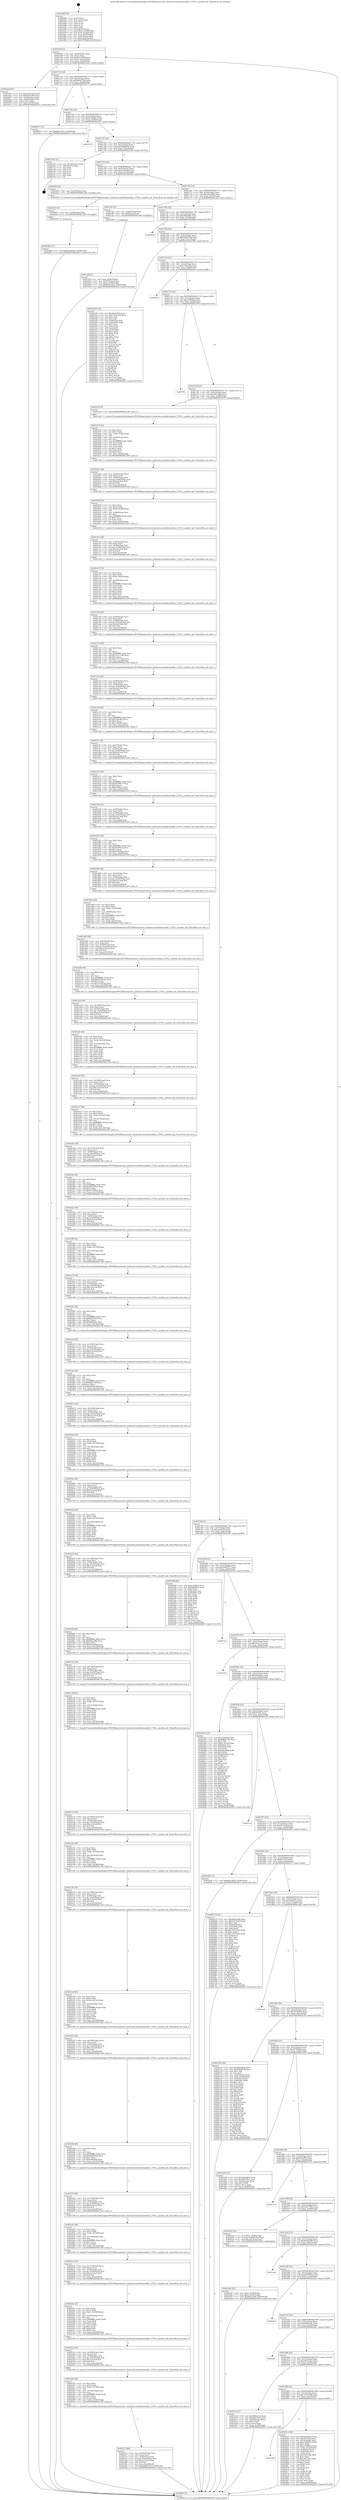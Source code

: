 digraph "0x4016d0" {
  label = "0x4016d0 (/mnt/c/Users/mathe/Desktop/tcc/POCII/binaries/extr_hashcatsrcmodulesmodule_13743.c_module_init_Final-ollvm.out::main(0))"
  labelloc = "t"
  node[shape=record]

  Entry [label="",width=0.3,height=0.3,shape=circle,fillcolor=black,style=filled]
  "0x4016fd" [label="{
     0x4016fd [23]\l
     | [instrs]\l
     &nbsp;&nbsp;0x4016fd \<+3\>: mov -0x58(%rbp),%eax\l
     &nbsp;&nbsp;0x401700 \<+2\>: mov %eax,%ecx\l
     &nbsp;&nbsp;0x401702 \<+6\>: sub $0x84e12b36,%ecx\l
     &nbsp;&nbsp;0x401708 \<+3\>: mov %eax,-0x5c(%rbp)\l
     &nbsp;&nbsp;0x40170b \<+3\>: mov %ecx,-0x60(%rbp)\l
     &nbsp;&nbsp;0x40170e \<+6\>: je 0000000000401b5d \<main+0x48d\>\l
  }"]
  "0x401b5d" [label="{
     0x401b5d [27]\l
     | [instrs]\l
     &nbsp;&nbsp;0x401b5d \<+5\>: mov $0xa33e3c6d,%eax\l
     &nbsp;&nbsp;0x401b62 \<+5\>: mov $0xd301efb9,%ecx\l
     &nbsp;&nbsp;0x401b67 \<+3\>: mov -0x54(%rbp),%edx\l
     &nbsp;&nbsp;0x401b6a \<+3\>: cmp -0x48(%rbp),%edx\l
     &nbsp;&nbsp;0x401b6d \<+3\>: cmovl %ecx,%eax\l
     &nbsp;&nbsp;0x401b70 \<+3\>: mov %eax,-0x58(%rbp)\l
     &nbsp;&nbsp;0x401b73 \<+5\>: jmp 0000000000402810 \<main+0x1140\>\l
  }"]
  "0x401714" [label="{
     0x401714 [22]\l
     | [instrs]\l
     &nbsp;&nbsp;0x401714 \<+5\>: jmp 0000000000401719 \<main+0x49\>\l
     &nbsp;&nbsp;0x401719 \<+3\>: mov -0x5c(%rbp),%eax\l
     &nbsp;&nbsp;0x40171c \<+5\>: sub $0x86841740,%eax\l
     &nbsp;&nbsp;0x401721 \<+3\>: mov %eax,-0x64(%rbp)\l
     &nbsp;&nbsp;0x401724 \<+6\>: je 0000000000402673 \<main+0xfa3\>\l
  }"]
  Exit [label="",width=0.3,height=0.3,shape=circle,fillcolor=black,style=filled,peripheries=2]
  "0x402673" [label="{
     0x402673 [12]\l
     | [instrs]\l
     &nbsp;&nbsp;0x402673 \<+7\>: movl $0xfbe5763,-0x58(%rbp)\l
     &nbsp;&nbsp;0x40267a \<+5\>: jmp 0000000000402810 \<main+0x1140\>\l
  }"]
  "0x40172a" [label="{
     0x40172a [22]\l
     | [instrs]\l
     &nbsp;&nbsp;0x40172a \<+5\>: jmp 000000000040172f \<main+0x5f\>\l
     &nbsp;&nbsp;0x40172f \<+3\>: mov -0x5c(%rbp),%eax\l
     &nbsp;&nbsp;0x401732 \<+5\>: sub $0x9276d6ee,%eax\l
     &nbsp;&nbsp;0x401737 \<+3\>: mov %eax,-0x68(%rbp)\l
     &nbsp;&nbsp;0x40173a \<+6\>: je 000000000040257d \<main+0xead\>\l
  }"]
  "0x4024b0" [label="{
     0x4024b0 [12]\l
     | [instrs]\l
     &nbsp;&nbsp;0x4024b0 \<+7\>: movl $0xeace9c4b,-0x58(%rbp)\l
     &nbsp;&nbsp;0x4024b7 \<+5\>: jmp 0000000000402810 \<main+0x1140\>\l
  }"]
  "0x40257d" [label="{
     0x40257d\l
  }", style=dashed]
  "0x401740" [label="{
     0x401740 [22]\l
     | [instrs]\l
     &nbsp;&nbsp;0x401740 \<+5\>: jmp 0000000000401745 \<main+0x75\>\l
     &nbsp;&nbsp;0x401745 \<+3\>: mov -0x5c(%rbp),%eax\l
     &nbsp;&nbsp;0x401748 \<+5\>: sub $0x958d8149,%eax\l
     &nbsp;&nbsp;0x40174d \<+3\>: mov %eax,-0x6c(%rbp)\l
     &nbsp;&nbsp;0x401750 \<+6\>: je 000000000040279b \<main+0x10cb\>\l
  }"]
  "0x4024a7" [label="{
     0x4024a7 [9]\l
     | [instrs]\l
     &nbsp;&nbsp;0x4024a7 \<+4\>: mov -0x50(%rbp),%rdi\l
     &nbsp;&nbsp;0x4024ab \<+5\>: call 0000000000401030 \<free@plt\>\l
     | [calls]\l
     &nbsp;&nbsp;0x401030 \{1\} (unknown)\l
  }"]
  "0x40279b" [label="{
     0x40279b [19]\l
     | [instrs]\l
     &nbsp;&nbsp;0x40279b \<+3\>: mov -0x24(%rbp),%eax\l
     &nbsp;&nbsp;0x40279e \<+7\>: add $0x150,%rsp\l
     &nbsp;&nbsp;0x4027a5 \<+1\>: pop %rbx\l
     &nbsp;&nbsp;0x4027a6 \<+2\>: pop %r12\l
     &nbsp;&nbsp;0x4027a8 \<+2\>: pop %r14\l
     &nbsp;&nbsp;0x4027aa \<+2\>: pop %r15\l
     &nbsp;&nbsp;0x4027ac \<+1\>: pop %rbp\l
     &nbsp;&nbsp;0x4027ad \<+1\>: ret\l
  }"]
  "0x401756" [label="{
     0x401756 [22]\l
     | [instrs]\l
     &nbsp;&nbsp;0x401756 \<+5\>: jmp 000000000040175b \<main+0x8b\>\l
     &nbsp;&nbsp;0x40175b \<+3\>: mov -0x5c(%rbp),%eax\l
     &nbsp;&nbsp;0x40175e \<+5\>: sub $0xa33e3c6d,%eax\l
     &nbsp;&nbsp;0x401763 \<+3\>: mov %eax,-0x70(%rbp)\l
     &nbsp;&nbsp;0x401766 \<+6\>: je 000000000040249e \<main+0xdce\>\l
  }"]
  "0x40199f" [label="{
     0x40199f\l
  }", style=dashed]
  "0x40249e" [label="{
     0x40249e [9]\l
     | [instrs]\l
     &nbsp;&nbsp;0x40249e \<+4\>: mov -0x50(%rbp),%rdi\l
     &nbsp;&nbsp;0x4024a2 \<+5\>: call 0000000000401240 \<module_init\>\l
     | [calls]\l
     &nbsp;&nbsp;0x401240 \{1\} (/mnt/c/Users/mathe/Desktop/tcc/POCII/binaries/extr_hashcatsrcmodulesmodule_13743.c_module_init_Final-ollvm.out::module_init)\l
  }"]
  "0x40176c" [label="{
     0x40176c [22]\l
     | [instrs]\l
     &nbsp;&nbsp;0x40176c \<+5\>: jmp 0000000000401771 \<main+0xa1\>\l
     &nbsp;&nbsp;0x401771 \<+3\>: mov -0x5c(%rbp),%eax\l
     &nbsp;&nbsp;0x401774 \<+5\>: sub $0xa5bcdb65,%eax\l
     &nbsp;&nbsp;0x401779 \<+3\>: mov %eax,-0x74(%rbp)\l
     &nbsp;&nbsp;0x40177c \<+6\>: je 0000000000401af2 \<main+0x422\>\l
  }"]
  "0x402425" [label="{
     0x402425 [109]\l
     | [instrs]\l
     &nbsp;&nbsp;0x402425 \<+5\>: mov $0x43a5af53,%eax\l
     &nbsp;&nbsp;0x40242a \<+5\>: mov $0x2573a5b,%ecx\l
     &nbsp;&nbsp;0x40242f \<+3\>: mov -0x54(%rbp),%edx\l
     &nbsp;&nbsp;0x402432 \<+6\>: sub $0xa7e8b01a,%edx\l
     &nbsp;&nbsp;0x402438 \<+3\>: add $0x1,%edx\l
     &nbsp;&nbsp;0x40243b \<+6\>: add $0xa7e8b01a,%edx\l
     &nbsp;&nbsp;0x402441 \<+3\>: mov %edx,-0x54(%rbp)\l
     &nbsp;&nbsp;0x402444 \<+7\>: mov 0x4050c0,%edx\l
     &nbsp;&nbsp;0x40244b \<+7\>: mov 0x405084,%esi\l
     &nbsp;&nbsp;0x402452 \<+2\>: mov %edx,%edi\l
     &nbsp;&nbsp;0x402454 \<+6\>: add $0x14e115fa,%edi\l
     &nbsp;&nbsp;0x40245a \<+3\>: sub $0x1,%edi\l
     &nbsp;&nbsp;0x40245d \<+6\>: sub $0x14e115fa,%edi\l
     &nbsp;&nbsp;0x402463 \<+3\>: imul %edi,%edx\l
     &nbsp;&nbsp;0x402466 \<+3\>: and $0x1,%edx\l
     &nbsp;&nbsp;0x402469 \<+3\>: cmp $0x0,%edx\l
     &nbsp;&nbsp;0x40246c \<+4\>: sete %r8b\l
     &nbsp;&nbsp;0x402470 \<+3\>: cmp $0xa,%esi\l
     &nbsp;&nbsp;0x402473 \<+4\>: setl %r9b\l
     &nbsp;&nbsp;0x402477 \<+3\>: mov %r8b,%r10b\l
     &nbsp;&nbsp;0x40247a \<+3\>: and %r9b,%r10b\l
     &nbsp;&nbsp;0x40247d \<+3\>: xor %r9b,%r8b\l
     &nbsp;&nbsp;0x402480 \<+3\>: or %r8b,%r10b\l
     &nbsp;&nbsp;0x402483 \<+4\>: test $0x1,%r10b\l
     &nbsp;&nbsp;0x402487 \<+3\>: cmovne %ecx,%eax\l
     &nbsp;&nbsp;0x40248a \<+3\>: mov %eax,-0x58(%rbp)\l
     &nbsp;&nbsp;0x40248d \<+5\>: jmp 0000000000402810 \<main+0x1140\>\l
  }"]
  "0x401af2" [label="{
     0x401af2 [13]\l
     | [instrs]\l
     &nbsp;&nbsp;0x401af2 \<+4\>: mov -0x40(%rbp),%rax\l
     &nbsp;&nbsp;0x401af6 \<+4\>: mov 0x8(%rax),%rdi\l
     &nbsp;&nbsp;0x401afa \<+5\>: call 0000000000401060 \<atoi@plt\>\l
     | [calls]\l
     &nbsp;&nbsp;0x401060 \{1\} (unknown)\l
  }"]
  "0x401782" [label="{
     0x401782 [22]\l
     | [instrs]\l
     &nbsp;&nbsp;0x401782 \<+5\>: jmp 0000000000401787 \<main+0xb7\>\l
     &nbsp;&nbsp;0x401787 \<+3\>: mov -0x5c(%rbp),%eax\l
     &nbsp;&nbsp;0x40178a \<+5\>: sub $0xa960a586,%eax\l
     &nbsp;&nbsp;0x40178f \<+3\>: mov %eax,-0x78(%rbp)\l
     &nbsp;&nbsp;0x401792 \<+6\>: je 0000000000402809 \<main+0x1139\>\l
  }"]
  "0x402371" [label="{
     0x402371 [46]\l
     | [instrs]\l
     &nbsp;&nbsp;0x402371 \<+6\>: mov -0x16c(%rbp),%ecx\l
     &nbsp;&nbsp;0x402377 \<+3\>: imul %eax,%ecx\l
     &nbsp;&nbsp;0x40237a \<+4\>: mov -0x50(%rbp),%r8\l
     &nbsp;&nbsp;0x40237e \<+4\>: movslq -0x54(%rbp),%r9\l
     &nbsp;&nbsp;0x402382 \<+7\>: imul $0x1e0,%r9,%r9\l
     &nbsp;&nbsp;0x402389 \<+3\>: add %r9,%r8\l
     &nbsp;&nbsp;0x40238c \<+7\>: mov %ecx,0x1d8(%r8)\l
     &nbsp;&nbsp;0x402393 \<+7\>: movl $0xb9db5794,-0x58(%rbp)\l
     &nbsp;&nbsp;0x40239a \<+5\>: jmp 0000000000402810 \<main+0x1140\>\l
  }"]
  "0x402809" [label="{
     0x402809\l
  }", style=dashed]
  "0x401798" [label="{
     0x401798 [22]\l
     | [instrs]\l
     &nbsp;&nbsp;0x401798 \<+5\>: jmp 000000000040179d \<main+0xcd\>\l
     &nbsp;&nbsp;0x40179d \<+3\>: mov -0x5c(%rbp),%eax\l
     &nbsp;&nbsp;0x4017a0 \<+5\>: sub $0xb9db5794,%eax\l
     &nbsp;&nbsp;0x4017a5 \<+3\>: mov %eax,-0x7c(%rbp)\l
     &nbsp;&nbsp;0x4017a8 \<+6\>: je 000000000040239f \<main+0xccf\>\l
  }"]
  "0x402345" [label="{
     0x402345 [44]\l
     | [instrs]\l
     &nbsp;&nbsp;0x402345 \<+2\>: xor %ecx,%ecx\l
     &nbsp;&nbsp;0x402347 \<+5\>: mov $0x2,%edx\l
     &nbsp;&nbsp;0x40234c \<+6\>: mov %edx,-0x168(%rbp)\l
     &nbsp;&nbsp;0x402352 \<+1\>: cltd\l
     &nbsp;&nbsp;0x402353 \<+6\>: mov -0x168(%rbp),%esi\l
     &nbsp;&nbsp;0x402359 \<+2\>: idiv %esi\l
     &nbsp;&nbsp;0x40235b \<+6\>: imul $0xfffffffe,%edx,%edx\l
     &nbsp;&nbsp;0x402361 \<+3\>: sub $0x1,%ecx\l
     &nbsp;&nbsp;0x402364 \<+2\>: sub %ecx,%edx\l
     &nbsp;&nbsp;0x402366 \<+6\>: mov %edx,-0x16c(%rbp)\l
     &nbsp;&nbsp;0x40236c \<+5\>: call 0000000000401160 \<next_i\>\l
     | [calls]\l
     &nbsp;&nbsp;0x401160 \{1\} (/mnt/c/Users/mathe/Desktop/tcc/POCII/binaries/extr_hashcatsrcmodulesmodule_13743.c_module_init_Final-ollvm.out::next_i)\l
  }"]
  "0x40239f" [label="{
     0x40239f [134]\l
     | [instrs]\l
     &nbsp;&nbsp;0x40239f \<+5\>: mov $0x43a5af53,%eax\l
     &nbsp;&nbsp;0x4023a4 \<+5\>: mov $0x7a527458,%ecx\l
     &nbsp;&nbsp;0x4023a9 \<+2\>: mov $0x1,%dl\l
     &nbsp;&nbsp;0x4023ab \<+2\>: xor %esi,%esi\l
     &nbsp;&nbsp;0x4023ad \<+7\>: mov 0x4050c0,%edi\l
     &nbsp;&nbsp;0x4023b4 \<+8\>: mov 0x405084,%r8d\l
     &nbsp;&nbsp;0x4023bc \<+3\>: sub $0x1,%esi\l
     &nbsp;&nbsp;0x4023bf \<+3\>: mov %edi,%r9d\l
     &nbsp;&nbsp;0x4023c2 \<+3\>: add %esi,%r9d\l
     &nbsp;&nbsp;0x4023c5 \<+4\>: imul %r9d,%edi\l
     &nbsp;&nbsp;0x4023c9 \<+3\>: and $0x1,%edi\l
     &nbsp;&nbsp;0x4023cc \<+3\>: cmp $0x0,%edi\l
     &nbsp;&nbsp;0x4023cf \<+4\>: sete %r10b\l
     &nbsp;&nbsp;0x4023d3 \<+4\>: cmp $0xa,%r8d\l
     &nbsp;&nbsp;0x4023d7 \<+4\>: setl %r11b\l
     &nbsp;&nbsp;0x4023db \<+3\>: mov %r10b,%bl\l
     &nbsp;&nbsp;0x4023de \<+3\>: xor $0xff,%bl\l
     &nbsp;&nbsp;0x4023e1 \<+3\>: mov %r11b,%r14b\l
     &nbsp;&nbsp;0x4023e4 \<+4\>: xor $0xff,%r14b\l
     &nbsp;&nbsp;0x4023e8 \<+3\>: xor $0x1,%dl\l
     &nbsp;&nbsp;0x4023eb \<+3\>: mov %bl,%r15b\l
     &nbsp;&nbsp;0x4023ee \<+4\>: and $0xff,%r15b\l
     &nbsp;&nbsp;0x4023f2 \<+3\>: and %dl,%r10b\l
     &nbsp;&nbsp;0x4023f5 \<+3\>: mov %r14b,%r12b\l
     &nbsp;&nbsp;0x4023f8 \<+4\>: and $0xff,%r12b\l
     &nbsp;&nbsp;0x4023fc \<+3\>: and %dl,%r11b\l
     &nbsp;&nbsp;0x4023ff \<+3\>: or %r10b,%r15b\l
     &nbsp;&nbsp;0x402402 \<+3\>: or %r11b,%r12b\l
     &nbsp;&nbsp;0x402405 \<+3\>: xor %r12b,%r15b\l
     &nbsp;&nbsp;0x402408 \<+3\>: or %r14b,%bl\l
     &nbsp;&nbsp;0x40240b \<+3\>: xor $0xff,%bl\l
     &nbsp;&nbsp;0x40240e \<+3\>: or $0x1,%dl\l
     &nbsp;&nbsp;0x402411 \<+2\>: and %dl,%bl\l
     &nbsp;&nbsp;0x402413 \<+3\>: or %bl,%r15b\l
     &nbsp;&nbsp;0x402416 \<+4\>: test $0x1,%r15b\l
     &nbsp;&nbsp;0x40241a \<+3\>: cmovne %ecx,%eax\l
     &nbsp;&nbsp;0x40241d \<+3\>: mov %eax,-0x58(%rbp)\l
     &nbsp;&nbsp;0x402420 \<+5\>: jmp 0000000000402810 \<main+0x1140\>\l
  }"]
  "0x4017ae" [label="{
     0x4017ae [22]\l
     | [instrs]\l
     &nbsp;&nbsp;0x4017ae \<+5\>: jmp 00000000004017b3 \<main+0xe3\>\l
     &nbsp;&nbsp;0x4017b3 \<+3\>: mov -0x5c(%rbp),%eax\l
     &nbsp;&nbsp;0x4017b6 \<+5\>: sub $0xc7dbe15d,%eax\l
     &nbsp;&nbsp;0x4017bb \<+3\>: mov %eax,-0x80(%rbp)\l
     &nbsp;&nbsp;0x4017be \<+6\>: je 00000000004024c8 \<main+0xdf8\>\l
  }"]
  "0x40231e" [label="{
     0x40231e [39]\l
     | [instrs]\l
     &nbsp;&nbsp;0x40231e \<+6\>: mov -0x164(%rbp),%ecx\l
     &nbsp;&nbsp;0x402324 \<+3\>: imul %eax,%ecx\l
     &nbsp;&nbsp;0x402327 \<+4\>: mov -0x50(%rbp),%r8\l
     &nbsp;&nbsp;0x40232b \<+4\>: movslq -0x54(%rbp),%r9\l
     &nbsp;&nbsp;0x40232f \<+7\>: imul $0x1e0,%r9,%r9\l
     &nbsp;&nbsp;0x402336 \<+3\>: add %r9,%r8\l
     &nbsp;&nbsp;0x402339 \<+7\>: mov %ecx,0x1d4(%r8)\l
     &nbsp;&nbsp;0x402340 \<+5\>: call 0000000000401160 \<next_i\>\l
     | [calls]\l
     &nbsp;&nbsp;0x401160 \{1\} (/mnt/c/Users/mathe/Desktop/tcc/POCII/binaries/extr_hashcatsrcmodulesmodule_13743.c_module_init_Final-ollvm.out::next_i)\l
  }"]
  "0x4024c8" [label="{
     0x4024c8\l
  }", style=dashed]
  "0x4017c4" [label="{
     0x4017c4 [25]\l
     | [instrs]\l
     &nbsp;&nbsp;0x4017c4 \<+5\>: jmp 00000000004017c9 \<main+0xf9\>\l
     &nbsp;&nbsp;0x4017c9 \<+3\>: mov -0x5c(%rbp),%eax\l
     &nbsp;&nbsp;0x4017cc \<+5\>: sub $0xcc566fed,%eax\l
     &nbsp;&nbsp;0x4017d1 \<+6\>: mov %eax,-0x84(%rbp)\l
     &nbsp;&nbsp;0x4017d7 \<+6\>: je 00000000004027f6 \<main+0x1126\>\l
  }"]
  "0x4022ea" [label="{
     0x4022ea [52]\l
     | [instrs]\l
     &nbsp;&nbsp;0x4022ea \<+2\>: xor %ecx,%ecx\l
     &nbsp;&nbsp;0x4022ec \<+5\>: mov $0x2,%edx\l
     &nbsp;&nbsp;0x4022f1 \<+6\>: mov %edx,-0x160(%rbp)\l
     &nbsp;&nbsp;0x4022f7 \<+1\>: cltd\l
     &nbsp;&nbsp;0x4022f8 \<+6\>: mov -0x160(%rbp),%esi\l
     &nbsp;&nbsp;0x4022fe \<+2\>: idiv %esi\l
     &nbsp;&nbsp;0x402300 \<+6\>: imul $0xfffffffe,%edx,%edx\l
     &nbsp;&nbsp;0x402306 \<+2\>: mov %ecx,%edi\l
     &nbsp;&nbsp;0x402308 \<+2\>: sub %edx,%edi\l
     &nbsp;&nbsp;0x40230a \<+2\>: mov %ecx,%edx\l
     &nbsp;&nbsp;0x40230c \<+3\>: sub $0x1,%edx\l
     &nbsp;&nbsp;0x40230f \<+2\>: add %edx,%edi\l
     &nbsp;&nbsp;0x402311 \<+2\>: sub %edi,%ecx\l
     &nbsp;&nbsp;0x402313 \<+6\>: mov %ecx,-0x164(%rbp)\l
     &nbsp;&nbsp;0x402319 \<+5\>: call 0000000000401160 \<next_i\>\l
     | [calls]\l
     &nbsp;&nbsp;0x401160 \{1\} (/mnt/c/Users/mathe/Desktop/tcc/POCII/binaries/extr_hashcatsrcmodulesmodule_13743.c_module_init_Final-ollvm.out::next_i)\l
  }"]
  "0x4027f6" [label="{
     0x4027f6\l
  }", style=dashed]
  "0x4017dd" [label="{
     0x4017dd [25]\l
     | [instrs]\l
     &nbsp;&nbsp;0x4017dd \<+5\>: jmp 00000000004017e2 \<main+0x112\>\l
     &nbsp;&nbsp;0x4017e2 \<+3\>: mov -0x5c(%rbp),%eax\l
     &nbsp;&nbsp;0x4017e5 \<+5\>: sub $0xd301efb9,%eax\l
     &nbsp;&nbsp;0x4017ea \<+6\>: mov %eax,-0x88(%rbp)\l
     &nbsp;&nbsp;0x4017f0 \<+6\>: je 0000000000401b78 \<main+0x4a8\>\l
  }"]
  "0x4022c3" [label="{
     0x4022c3 [39]\l
     | [instrs]\l
     &nbsp;&nbsp;0x4022c3 \<+6\>: mov -0x15c(%rbp),%ecx\l
     &nbsp;&nbsp;0x4022c9 \<+3\>: imul %eax,%ecx\l
     &nbsp;&nbsp;0x4022cc \<+4\>: mov -0x50(%rbp),%r8\l
     &nbsp;&nbsp;0x4022d0 \<+4\>: movslq -0x54(%rbp),%r9\l
     &nbsp;&nbsp;0x4022d4 \<+7\>: imul $0x1e0,%r9,%r9\l
     &nbsp;&nbsp;0x4022db \<+3\>: add %r9,%r8\l
     &nbsp;&nbsp;0x4022de \<+7\>: mov %ecx,0x1d0(%r8)\l
     &nbsp;&nbsp;0x4022e5 \<+5\>: call 0000000000401160 \<next_i\>\l
     | [calls]\l
     &nbsp;&nbsp;0x401160 \{1\} (/mnt/c/Users/mathe/Desktop/tcc/POCII/binaries/extr_hashcatsrcmodulesmodule_13743.c_module_init_Final-ollvm.out::next_i)\l
  }"]
  "0x401b78" [label="{
     0x401b78 [5]\l
     | [instrs]\l
     &nbsp;&nbsp;0x401b78 \<+5\>: call 0000000000401160 \<next_i\>\l
     | [calls]\l
     &nbsp;&nbsp;0x401160 \{1\} (/mnt/c/Users/mathe/Desktop/tcc/POCII/binaries/extr_hashcatsrcmodulesmodule_13743.c_module_init_Final-ollvm.out::next_i)\l
  }"]
  "0x4017f6" [label="{
     0x4017f6 [25]\l
     | [instrs]\l
     &nbsp;&nbsp;0x4017f6 \<+5\>: jmp 00000000004017fb \<main+0x12b\>\l
     &nbsp;&nbsp;0x4017fb \<+3\>: mov -0x5c(%rbp),%eax\l
     &nbsp;&nbsp;0x4017fe \<+5\>: sub $0xeace9c4b,%eax\l
     &nbsp;&nbsp;0x401803 \<+6\>: mov %eax,-0x8c(%rbp)\l
     &nbsp;&nbsp;0x401809 \<+6\>: je 0000000000402589 \<main+0xeb9\>\l
  }"]
  "0x402297" [label="{
     0x402297 [44]\l
     | [instrs]\l
     &nbsp;&nbsp;0x402297 \<+2\>: xor %ecx,%ecx\l
     &nbsp;&nbsp;0x402299 \<+5\>: mov $0x2,%edx\l
     &nbsp;&nbsp;0x40229e \<+6\>: mov %edx,-0x158(%rbp)\l
     &nbsp;&nbsp;0x4022a4 \<+1\>: cltd\l
     &nbsp;&nbsp;0x4022a5 \<+6\>: mov -0x158(%rbp),%esi\l
     &nbsp;&nbsp;0x4022ab \<+2\>: idiv %esi\l
     &nbsp;&nbsp;0x4022ad \<+6\>: imul $0xfffffffe,%edx,%edx\l
     &nbsp;&nbsp;0x4022b3 \<+3\>: sub $0x1,%ecx\l
     &nbsp;&nbsp;0x4022b6 \<+2\>: sub %ecx,%edx\l
     &nbsp;&nbsp;0x4022b8 \<+6\>: mov %edx,-0x15c(%rbp)\l
     &nbsp;&nbsp;0x4022be \<+5\>: call 0000000000401160 \<next_i\>\l
     | [calls]\l
     &nbsp;&nbsp;0x401160 \{1\} (/mnt/c/Users/mathe/Desktop/tcc/POCII/binaries/extr_hashcatsrcmodulesmodule_13743.c_module_init_Final-ollvm.out::next_i)\l
  }"]
  "0x402589" [label="{
     0x402589 [83]\l
     | [instrs]\l
     &nbsp;&nbsp;0x402589 \<+5\>: mov $0xcc566fed,%eax\l
     &nbsp;&nbsp;0x40258e \<+5\>: mov $0xfa8dd6e1,%ecx\l
     &nbsp;&nbsp;0x402593 \<+2\>: xor %edx,%edx\l
     &nbsp;&nbsp;0x402595 \<+7\>: mov 0x4050c0,%esi\l
     &nbsp;&nbsp;0x40259c \<+7\>: mov 0x405084,%edi\l
     &nbsp;&nbsp;0x4025a3 \<+3\>: sub $0x1,%edx\l
     &nbsp;&nbsp;0x4025a6 \<+3\>: mov %esi,%r8d\l
     &nbsp;&nbsp;0x4025a9 \<+3\>: add %edx,%r8d\l
     &nbsp;&nbsp;0x4025ac \<+4\>: imul %r8d,%esi\l
     &nbsp;&nbsp;0x4025b0 \<+3\>: and $0x1,%esi\l
     &nbsp;&nbsp;0x4025b3 \<+3\>: cmp $0x0,%esi\l
     &nbsp;&nbsp;0x4025b6 \<+4\>: sete %r9b\l
     &nbsp;&nbsp;0x4025ba \<+3\>: cmp $0xa,%edi\l
     &nbsp;&nbsp;0x4025bd \<+4\>: setl %r10b\l
     &nbsp;&nbsp;0x4025c1 \<+3\>: mov %r9b,%r11b\l
     &nbsp;&nbsp;0x4025c4 \<+3\>: and %r10b,%r11b\l
     &nbsp;&nbsp;0x4025c7 \<+3\>: xor %r10b,%r9b\l
     &nbsp;&nbsp;0x4025ca \<+3\>: or %r9b,%r11b\l
     &nbsp;&nbsp;0x4025cd \<+4\>: test $0x1,%r11b\l
     &nbsp;&nbsp;0x4025d1 \<+3\>: cmovne %ecx,%eax\l
     &nbsp;&nbsp;0x4025d4 \<+3\>: mov %eax,-0x58(%rbp)\l
     &nbsp;&nbsp;0x4025d7 \<+5\>: jmp 0000000000402810 \<main+0x1140\>\l
  }"]
  "0x40180f" [label="{
     0x40180f [25]\l
     | [instrs]\l
     &nbsp;&nbsp;0x40180f \<+5\>: jmp 0000000000401814 \<main+0x144\>\l
     &nbsp;&nbsp;0x401814 \<+3\>: mov -0x5c(%rbp),%eax\l
     &nbsp;&nbsp;0x401817 \<+5\>: sub $0xebb9f377,%eax\l
     &nbsp;&nbsp;0x40181c \<+6\>: mov %eax,-0x90(%rbp)\l
     &nbsp;&nbsp;0x401822 \<+6\>: je 00000000004027ae \<main+0x10de\>\l
  }"]
  "0x402270" [label="{
     0x402270 [39]\l
     | [instrs]\l
     &nbsp;&nbsp;0x402270 \<+6\>: mov -0x154(%rbp),%ecx\l
     &nbsp;&nbsp;0x402276 \<+3\>: imul %eax,%ecx\l
     &nbsp;&nbsp;0x402279 \<+4\>: mov -0x50(%rbp),%r8\l
     &nbsp;&nbsp;0x40227d \<+4\>: movslq -0x54(%rbp),%r9\l
     &nbsp;&nbsp;0x402281 \<+7\>: imul $0x1e0,%r9,%r9\l
     &nbsp;&nbsp;0x402288 \<+3\>: add %r9,%r8\l
     &nbsp;&nbsp;0x40228b \<+7\>: mov %ecx,0x1a8(%r8)\l
     &nbsp;&nbsp;0x402292 \<+5\>: call 0000000000401160 \<next_i\>\l
     | [calls]\l
     &nbsp;&nbsp;0x401160 \{1\} (/mnt/c/Users/mathe/Desktop/tcc/POCII/binaries/extr_hashcatsrcmodulesmodule_13743.c_module_init_Final-ollvm.out::next_i)\l
  }"]
  "0x4027ae" [label="{
     0x4027ae\l
  }", style=dashed]
  "0x401828" [label="{
     0x401828 [25]\l
     | [instrs]\l
     &nbsp;&nbsp;0x401828 \<+5\>: jmp 000000000040182d \<main+0x15d\>\l
     &nbsp;&nbsp;0x40182d \<+3\>: mov -0x5c(%rbp),%eax\l
     &nbsp;&nbsp;0x401830 \<+5\>: sub $0xfa3acc11,%eax\l
     &nbsp;&nbsp;0x401835 \<+6\>: mov %eax,-0x94(%rbp)\l
     &nbsp;&nbsp;0x40183b \<+6\>: je 0000000000402520 \<main+0xe50\>\l
  }"]
  "0x402248" [label="{
     0x402248 [40]\l
     | [instrs]\l
     &nbsp;&nbsp;0x402248 \<+5\>: mov $0x2,%ecx\l
     &nbsp;&nbsp;0x40224d \<+1\>: cltd\l
     &nbsp;&nbsp;0x40224e \<+2\>: idiv %ecx\l
     &nbsp;&nbsp;0x402250 \<+6\>: imul $0xfffffffe,%edx,%ecx\l
     &nbsp;&nbsp;0x402256 \<+6\>: add $0x8adf82b8,%ecx\l
     &nbsp;&nbsp;0x40225c \<+3\>: add $0x1,%ecx\l
     &nbsp;&nbsp;0x40225f \<+6\>: sub $0x8adf82b8,%ecx\l
     &nbsp;&nbsp;0x402265 \<+6\>: mov %ecx,-0x154(%rbp)\l
     &nbsp;&nbsp;0x40226b \<+5\>: call 0000000000401160 \<next_i\>\l
     | [calls]\l
     &nbsp;&nbsp;0x401160 \{1\} (/mnt/c/Users/mathe/Desktop/tcc/POCII/binaries/extr_hashcatsrcmodulesmodule_13743.c_module_init_Final-ollvm.out::next_i)\l
  }"]
  "0x402520" [label="{
     0x402520\l
  }", style=dashed]
  "0x401841" [label="{
     0x401841 [25]\l
     | [instrs]\l
     &nbsp;&nbsp;0x401841 \<+5\>: jmp 0000000000401846 \<main+0x176\>\l
     &nbsp;&nbsp;0x401846 \<+3\>: mov -0x5c(%rbp),%eax\l
     &nbsp;&nbsp;0x401849 \<+5\>: sub $0xfa8dd6e1,%eax\l
     &nbsp;&nbsp;0x40184e \<+6\>: mov %eax,-0x98(%rbp)\l
     &nbsp;&nbsp;0x401854 \<+6\>: je 00000000004025dc \<main+0xf0c\>\l
  }"]
  "0x402221" [label="{
     0x402221 [39]\l
     | [instrs]\l
     &nbsp;&nbsp;0x402221 \<+6\>: mov -0x150(%rbp),%ecx\l
     &nbsp;&nbsp;0x402227 \<+3\>: imul %eax,%ecx\l
     &nbsp;&nbsp;0x40222a \<+4\>: mov -0x50(%rbp),%r8\l
     &nbsp;&nbsp;0x40222e \<+4\>: movslq -0x54(%rbp),%r9\l
     &nbsp;&nbsp;0x402232 \<+7\>: imul $0x1e0,%r9,%r9\l
     &nbsp;&nbsp;0x402239 \<+3\>: add %r9,%r8\l
     &nbsp;&nbsp;0x40223c \<+7\>: mov %ecx,0x198(%r8)\l
     &nbsp;&nbsp;0x402243 \<+5\>: call 0000000000401160 \<next_i\>\l
     | [calls]\l
     &nbsp;&nbsp;0x401160 \{1\} (/mnt/c/Users/mathe/Desktop/tcc/POCII/binaries/extr_hashcatsrcmodulesmodule_13743.c_module_init_Final-ollvm.out::next_i)\l
  }"]
  "0x4025dc" [label="{
     0x4025dc [151]\l
     | [instrs]\l
     &nbsp;&nbsp;0x4025dc \<+5\>: mov $0xcc566fed,%eax\l
     &nbsp;&nbsp;0x4025e1 \<+5\>: mov $0x86841740,%ecx\l
     &nbsp;&nbsp;0x4025e6 \<+2\>: mov $0x1,%dl\l
     &nbsp;&nbsp;0x4025e8 \<+7\>: movl $0x0,-0x30(%rbp)\l
     &nbsp;&nbsp;0x4025ef \<+7\>: mov 0x4050c0,%esi\l
     &nbsp;&nbsp;0x4025f6 \<+7\>: mov 0x405084,%edi\l
     &nbsp;&nbsp;0x4025fd \<+3\>: mov %esi,%r8d\l
     &nbsp;&nbsp;0x402600 \<+7\>: add $0xd26ae6f4,%r8d\l
     &nbsp;&nbsp;0x402607 \<+4\>: sub $0x1,%r8d\l
     &nbsp;&nbsp;0x40260b \<+7\>: sub $0xd26ae6f4,%r8d\l
     &nbsp;&nbsp;0x402612 \<+4\>: imul %r8d,%esi\l
     &nbsp;&nbsp;0x402616 \<+3\>: and $0x1,%esi\l
     &nbsp;&nbsp;0x402619 \<+3\>: cmp $0x0,%esi\l
     &nbsp;&nbsp;0x40261c \<+4\>: sete %r9b\l
     &nbsp;&nbsp;0x402620 \<+3\>: cmp $0xa,%edi\l
     &nbsp;&nbsp;0x402623 \<+4\>: setl %r10b\l
     &nbsp;&nbsp;0x402627 \<+3\>: mov %r9b,%r11b\l
     &nbsp;&nbsp;0x40262a \<+4\>: xor $0xff,%r11b\l
     &nbsp;&nbsp;0x40262e \<+3\>: mov %r10b,%bl\l
     &nbsp;&nbsp;0x402631 \<+3\>: xor $0xff,%bl\l
     &nbsp;&nbsp;0x402634 \<+3\>: xor $0x0,%dl\l
     &nbsp;&nbsp;0x402637 \<+3\>: mov %r11b,%r14b\l
     &nbsp;&nbsp;0x40263a \<+4\>: and $0x0,%r14b\l
     &nbsp;&nbsp;0x40263e \<+3\>: and %dl,%r9b\l
     &nbsp;&nbsp;0x402641 \<+3\>: mov %bl,%r15b\l
     &nbsp;&nbsp;0x402644 \<+4\>: and $0x0,%r15b\l
     &nbsp;&nbsp;0x402648 \<+3\>: and %dl,%r10b\l
     &nbsp;&nbsp;0x40264b \<+3\>: or %r9b,%r14b\l
     &nbsp;&nbsp;0x40264e \<+3\>: or %r10b,%r15b\l
     &nbsp;&nbsp;0x402651 \<+3\>: xor %r15b,%r14b\l
     &nbsp;&nbsp;0x402654 \<+3\>: or %bl,%r11b\l
     &nbsp;&nbsp;0x402657 \<+4\>: xor $0xff,%r11b\l
     &nbsp;&nbsp;0x40265b \<+3\>: or $0x0,%dl\l
     &nbsp;&nbsp;0x40265e \<+3\>: and %dl,%r11b\l
     &nbsp;&nbsp;0x402661 \<+3\>: or %r11b,%r14b\l
     &nbsp;&nbsp;0x402664 \<+4\>: test $0x1,%r14b\l
     &nbsp;&nbsp;0x402668 \<+3\>: cmovne %ecx,%eax\l
     &nbsp;&nbsp;0x40266b \<+3\>: mov %eax,-0x58(%rbp)\l
     &nbsp;&nbsp;0x40266e \<+5\>: jmp 0000000000402810 \<main+0x1140\>\l
  }"]
  "0x40185a" [label="{
     0x40185a [25]\l
     | [instrs]\l
     &nbsp;&nbsp;0x40185a \<+5\>: jmp 000000000040185f \<main+0x18f\>\l
     &nbsp;&nbsp;0x40185f \<+3\>: mov -0x5c(%rbp),%eax\l
     &nbsp;&nbsp;0x401862 \<+5\>: sub $0xf27361,%eax\l
     &nbsp;&nbsp;0x401867 \<+6\>: mov %eax,-0x9c(%rbp)\l
     &nbsp;&nbsp;0x40186d \<+6\>: je 00000000004027e5 \<main+0x1115\>\l
  }"]
  "0x4021ed" [label="{
     0x4021ed [52]\l
     | [instrs]\l
     &nbsp;&nbsp;0x4021ed \<+2\>: xor %ecx,%ecx\l
     &nbsp;&nbsp;0x4021ef \<+5\>: mov $0x2,%edx\l
     &nbsp;&nbsp;0x4021f4 \<+6\>: mov %edx,-0x14c(%rbp)\l
     &nbsp;&nbsp;0x4021fa \<+1\>: cltd\l
     &nbsp;&nbsp;0x4021fb \<+6\>: mov -0x14c(%rbp),%esi\l
     &nbsp;&nbsp;0x402201 \<+2\>: idiv %esi\l
     &nbsp;&nbsp;0x402203 \<+6\>: imul $0xfffffffe,%edx,%edx\l
     &nbsp;&nbsp;0x402209 \<+2\>: mov %ecx,%edi\l
     &nbsp;&nbsp;0x40220b \<+2\>: sub %edx,%edi\l
     &nbsp;&nbsp;0x40220d \<+2\>: mov %ecx,%edx\l
     &nbsp;&nbsp;0x40220f \<+3\>: sub $0x1,%edx\l
     &nbsp;&nbsp;0x402212 \<+2\>: add %edx,%edi\l
     &nbsp;&nbsp;0x402214 \<+2\>: sub %edi,%ecx\l
     &nbsp;&nbsp;0x402216 \<+6\>: mov %ecx,-0x150(%rbp)\l
     &nbsp;&nbsp;0x40221c \<+5\>: call 0000000000401160 \<next_i\>\l
     | [calls]\l
     &nbsp;&nbsp;0x401160 \{1\} (/mnt/c/Users/mathe/Desktop/tcc/POCII/binaries/extr_hashcatsrcmodulesmodule_13743.c_module_init_Final-ollvm.out::next_i)\l
  }"]
  "0x4027e5" [label="{
     0x4027e5\l
  }", style=dashed]
  "0x401873" [label="{
     0x401873 [25]\l
     | [instrs]\l
     &nbsp;&nbsp;0x401873 \<+5\>: jmp 0000000000401878 \<main+0x1a8\>\l
     &nbsp;&nbsp;0x401878 \<+3\>: mov -0x5c(%rbp),%eax\l
     &nbsp;&nbsp;0x40187b \<+5\>: sub $0x2573a5b,%eax\l
     &nbsp;&nbsp;0x401880 \<+6\>: mov %eax,-0xa0(%rbp)\l
     &nbsp;&nbsp;0x401886 \<+6\>: je 0000000000402492 \<main+0xdc2\>\l
  }"]
  "0x4021c6" [label="{
     0x4021c6 [39]\l
     | [instrs]\l
     &nbsp;&nbsp;0x4021c6 \<+6\>: mov -0x148(%rbp),%ecx\l
     &nbsp;&nbsp;0x4021cc \<+3\>: imul %eax,%ecx\l
     &nbsp;&nbsp;0x4021cf \<+4\>: mov -0x50(%rbp),%r8\l
     &nbsp;&nbsp;0x4021d3 \<+4\>: movslq -0x54(%rbp),%r9\l
     &nbsp;&nbsp;0x4021d7 \<+7\>: imul $0x1e0,%r9,%r9\l
     &nbsp;&nbsp;0x4021de \<+3\>: add %r9,%r8\l
     &nbsp;&nbsp;0x4021e1 \<+7\>: mov %ecx,0x194(%r8)\l
     &nbsp;&nbsp;0x4021e8 \<+5\>: call 0000000000401160 \<next_i\>\l
     | [calls]\l
     &nbsp;&nbsp;0x401160 \{1\} (/mnt/c/Users/mathe/Desktop/tcc/POCII/binaries/extr_hashcatsrcmodulesmodule_13743.c_module_init_Final-ollvm.out::next_i)\l
  }"]
  "0x402492" [label="{
     0x402492 [12]\l
     | [instrs]\l
     &nbsp;&nbsp;0x402492 \<+7\>: movl $0x84e12b36,-0x58(%rbp)\l
     &nbsp;&nbsp;0x402499 \<+5\>: jmp 0000000000402810 \<main+0x1140\>\l
  }"]
  "0x40188c" [label="{
     0x40188c [25]\l
     | [instrs]\l
     &nbsp;&nbsp;0x40188c \<+5\>: jmp 0000000000401891 \<main+0x1c1\>\l
     &nbsp;&nbsp;0x401891 \<+3\>: mov -0x5c(%rbp),%eax\l
     &nbsp;&nbsp;0x401894 \<+5\>: sub $0xfbe5763,%eax\l
     &nbsp;&nbsp;0x401899 \<+6\>: mov %eax,-0xa4(%rbp)\l
     &nbsp;&nbsp;0x40189f \<+6\>: je 000000000040267f \<main+0xfaf\>\l
  }"]
  "0x40219a" [label="{
     0x40219a [44]\l
     | [instrs]\l
     &nbsp;&nbsp;0x40219a \<+2\>: xor %ecx,%ecx\l
     &nbsp;&nbsp;0x40219c \<+5\>: mov $0x2,%edx\l
     &nbsp;&nbsp;0x4021a1 \<+6\>: mov %edx,-0x144(%rbp)\l
     &nbsp;&nbsp;0x4021a7 \<+1\>: cltd\l
     &nbsp;&nbsp;0x4021a8 \<+6\>: mov -0x144(%rbp),%esi\l
     &nbsp;&nbsp;0x4021ae \<+2\>: idiv %esi\l
     &nbsp;&nbsp;0x4021b0 \<+6\>: imul $0xfffffffe,%edx,%edx\l
     &nbsp;&nbsp;0x4021b6 \<+3\>: sub $0x1,%ecx\l
     &nbsp;&nbsp;0x4021b9 \<+2\>: sub %ecx,%edx\l
     &nbsp;&nbsp;0x4021bb \<+6\>: mov %edx,-0x148(%rbp)\l
     &nbsp;&nbsp;0x4021c1 \<+5\>: call 0000000000401160 \<next_i\>\l
     | [calls]\l
     &nbsp;&nbsp;0x401160 \{1\} (/mnt/c/Users/mathe/Desktop/tcc/POCII/binaries/extr_hashcatsrcmodulesmodule_13743.c_module_init_Final-ollvm.out::next_i)\l
  }"]
  "0x40267f" [label="{
     0x40267f [144]\l
     | [instrs]\l
     &nbsp;&nbsp;0x40267f \<+5\>: mov $0xa960a586,%eax\l
     &nbsp;&nbsp;0x402684 \<+5\>: mov $0x2979c4b5,%ecx\l
     &nbsp;&nbsp;0x402689 \<+2\>: mov $0x1,%dl\l
     &nbsp;&nbsp;0x40268b \<+7\>: mov 0x4050c0,%esi\l
     &nbsp;&nbsp;0x402692 \<+7\>: mov 0x405084,%edi\l
     &nbsp;&nbsp;0x402699 \<+3\>: mov %esi,%r8d\l
     &nbsp;&nbsp;0x40269c \<+7\>: add $0x747b7c80,%r8d\l
     &nbsp;&nbsp;0x4026a3 \<+4\>: sub $0x1,%r8d\l
     &nbsp;&nbsp;0x4026a7 \<+7\>: sub $0x747b7c80,%r8d\l
     &nbsp;&nbsp;0x4026ae \<+4\>: imul %r8d,%esi\l
     &nbsp;&nbsp;0x4026b2 \<+3\>: and $0x1,%esi\l
     &nbsp;&nbsp;0x4026b5 \<+3\>: cmp $0x0,%esi\l
     &nbsp;&nbsp;0x4026b8 \<+4\>: sete %r9b\l
     &nbsp;&nbsp;0x4026bc \<+3\>: cmp $0xa,%edi\l
     &nbsp;&nbsp;0x4026bf \<+4\>: setl %r10b\l
     &nbsp;&nbsp;0x4026c3 \<+3\>: mov %r9b,%r11b\l
     &nbsp;&nbsp;0x4026c6 \<+4\>: xor $0xff,%r11b\l
     &nbsp;&nbsp;0x4026ca \<+3\>: mov %r10b,%bl\l
     &nbsp;&nbsp;0x4026cd \<+3\>: xor $0xff,%bl\l
     &nbsp;&nbsp;0x4026d0 \<+3\>: xor $0x1,%dl\l
     &nbsp;&nbsp;0x4026d3 \<+3\>: mov %r11b,%r14b\l
     &nbsp;&nbsp;0x4026d6 \<+4\>: and $0xff,%r14b\l
     &nbsp;&nbsp;0x4026da \<+3\>: and %dl,%r9b\l
     &nbsp;&nbsp;0x4026dd \<+3\>: mov %bl,%r15b\l
     &nbsp;&nbsp;0x4026e0 \<+4\>: and $0xff,%r15b\l
     &nbsp;&nbsp;0x4026e4 \<+3\>: and %dl,%r10b\l
     &nbsp;&nbsp;0x4026e7 \<+3\>: or %r9b,%r14b\l
     &nbsp;&nbsp;0x4026ea \<+3\>: or %r10b,%r15b\l
     &nbsp;&nbsp;0x4026ed \<+3\>: xor %r15b,%r14b\l
     &nbsp;&nbsp;0x4026f0 \<+3\>: or %bl,%r11b\l
     &nbsp;&nbsp;0x4026f3 \<+4\>: xor $0xff,%r11b\l
     &nbsp;&nbsp;0x4026f7 \<+3\>: or $0x1,%dl\l
     &nbsp;&nbsp;0x4026fa \<+3\>: and %dl,%r11b\l
     &nbsp;&nbsp;0x4026fd \<+3\>: or %r11b,%r14b\l
     &nbsp;&nbsp;0x402700 \<+4\>: test $0x1,%r14b\l
     &nbsp;&nbsp;0x402704 \<+3\>: cmovne %ecx,%eax\l
     &nbsp;&nbsp;0x402707 \<+3\>: mov %eax,-0x58(%rbp)\l
     &nbsp;&nbsp;0x40270a \<+5\>: jmp 0000000000402810 \<main+0x1140\>\l
  }"]
  "0x4018a5" [label="{
     0x4018a5 [25]\l
     | [instrs]\l
     &nbsp;&nbsp;0x4018a5 \<+5\>: jmp 00000000004018aa \<main+0x1da\>\l
     &nbsp;&nbsp;0x4018aa \<+3\>: mov -0x5c(%rbp),%eax\l
     &nbsp;&nbsp;0x4018ad \<+5\>: sub $0x16d32cca,%eax\l
     &nbsp;&nbsp;0x4018b2 \<+6\>: mov %eax,-0xa8(%rbp)\l
     &nbsp;&nbsp;0x4018b8 \<+6\>: je 0000000000401ae6 \<main+0x416\>\l
  }"]
  "0x402173" [label="{
     0x402173 [39]\l
     | [instrs]\l
     &nbsp;&nbsp;0x402173 \<+6\>: mov -0x140(%rbp),%ecx\l
     &nbsp;&nbsp;0x402179 \<+3\>: imul %eax,%ecx\l
     &nbsp;&nbsp;0x40217c \<+4\>: mov -0x50(%rbp),%r8\l
     &nbsp;&nbsp;0x402180 \<+4\>: movslq -0x54(%rbp),%r9\l
     &nbsp;&nbsp;0x402184 \<+7\>: imul $0x1e0,%r9,%r9\l
     &nbsp;&nbsp;0x40218b \<+3\>: add %r9,%r8\l
     &nbsp;&nbsp;0x40218e \<+7\>: mov %ecx,0x190(%r8)\l
     &nbsp;&nbsp;0x402195 \<+5\>: call 0000000000401160 \<next_i\>\l
     | [calls]\l
     &nbsp;&nbsp;0x401160 \{1\} (/mnt/c/Users/mathe/Desktop/tcc/POCII/binaries/extr_hashcatsrcmodulesmodule_13743.c_module_init_Final-ollvm.out::next_i)\l
  }"]
  "0x401ae6" [label="{
     0x401ae6\l
  }", style=dashed]
  "0x4018be" [label="{
     0x4018be [25]\l
     | [instrs]\l
     &nbsp;&nbsp;0x4018be \<+5\>: jmp 00000000004018c3 \<main+0x1f3\>\l
     &nbsp;&nbsp;0x4018c3 \<+3\>: mov -0x5c(%rbp),%eax\l
     &nbsp;&nbsp;0x4018c6 \<+5\>: sub $0x2979c4b5,%eax\l
     &nbsp;&nbsp;0x4018cb \<+6\>: mov %eax,-0xac(%rbp)\l
     &nbsp;&nbsp;0x4018d1 \<+6\>: je 000000000040270f \<main+0x103f\>\l
  }"]
  "0x40213f" [label="{
     0x40213f [52]\l
     | [instrs]\l
     &nbsp;&nbsp;0x40213f \<+2\>: xor %ecx,%ecx\l
     &nbsp;&nbsp;0x402141 \<+5\>: mov $0x2,%edx\l
     &nbsp;&nbsp;0x402146 \<+6\>: mov %edx,-0x13c(%rbp)\l
     &nbsp;&nbsp;0x40214c \<+1\>: cltd\l
     &nbsp;&nbsp;0x40214d \<+6\>: mov -0x13c(%rbp),%esi\l
     &nbsp;&nbsp;0x402153 \<+2\>: idiv %esi\l
     &nbsp;&nbsp;0x402155 \<+6\>: imul $0xfffffffe,%edx,%edx\l
     &nbsp;&nbsp;0x40215b \<+2\>: mov %ecx,%edi\l
     &nbsp;&nbsp;0x40215d \<+2\>: sub %edx,%edi\l
     &nbsp;&nbsp;0x40215f \<+2\>: mov %ecx,%edx\l
     &nbsp;&nbsp;0x402161 \<+3\>: sub $0x1,%edx\l
     &nbsp;&nbsp;0x402164 \<+2\>: add %edx,%edi\l
     &nbsp;&nbsp;0x402166 \<+2\>: sub %edi,%ecx\l
     &nbsp;&nbsp;0x402168 \<+6\>: mov %ecx,-0x140(%rbp)\l
     &nbsp;&nbsp;0x40216e \<+5\>: call 0000000000401160 \<next_i\>\l
     | [calls]\l
     &nbsp;&nbsp;0x401160 \{1\} (/mnt/c/Users/mathe/Desktop/tcc/POCII/binaries/extr_hashcatsrcmodulesmodule_13743.c_module_init_Final-ollvm.out::next_i)\l
  }"]
  "0x40270f" [label="{
     0x40270f [140]\l
     | [instrs]\l
     &nbsp;&nbsp;0x40270f \<+5\>: mov $0xa960a586,%eax\l
     &nbsp;&nbsp;0x402714 \<+5\>: mov $0x958d8149,%ecx\l
     &nbsp;&nbsp;0x402719 \<+2\>: mov $0x1,%dl\l
     &nbsp;&nbsp;0x40271b \<+2\>: xor %esi,%esi\l
     &nbsp;&nbsp;0x40271d \<+3\>: mov -0x30(%rbp),%edi\l
     &nbsp;&nbsp;0x402720 \<+3\>: mov %edi,-0x24(%rbp)\l
     &nbsp;&nbsp;0x402723 \<+7\>: mov 0x4050c0,%edi\l
     &nbsp;&nbsp;0x40272a \<+8\>: mov 0x405084,%r8d\l
     &nbsp;&nbsp;0x402732 \<+3\>: sub $0x1,%esi\l
     &nbsp;&nbsp;0x402735 \<+3\>: mov %edi,%r9d\l
     &nbsp;&nbsp;0x402738 \<+3\>: add %esi,%r9d\l
     &nbsp;&nbsp;0x40273b \<+4\>: imul %r9d,%edi\l
     &nbsp;&nbsp;0x40273f \<+3\>: and $0x1,%edi\l
     &nbsp;&nbsp;0x402742 \<+3\>: cmp $0x0,%edi\l
     &nbsp;&nbsp;0x402745 \<+4\>: sete %r10b\l
     &nbsp;&nbsp;0x402749 \<+4\>: cmp $0xa,%r8d\l
     &nbsp;&nbsp;0x40274d \<+4\>: setl %r11b\l
     &nbsp;&nbsp;0x402751 \<+3\>: mov %r10b,%bl\l
     &nbsp;&nbsp;0x402754 \<+3\>: xor $0xff,%bl\l
     &nbsp;&nbsp;0x402757 \<+3\>: mov %r11b,%r14b\l
     &nbsp;&nbsp;0x40275a \<+4\>: xor $0xff,%r14b\l
     &nbsp;&nbsp;0x40275e \<+3\>: xor $0x0,%dl\l
     &nbsp;&nbsp;0x402761 \<+3\>: mov %bl,%r15b\l
     &nbsp;&nbsp;0x402764 \<+4\>: and $0x0,%r15b\l
     &nbsp;&nbsp;0x402768 \<+3\>: and %dl,%r10b\l
     &nbsp;&nbsp;0x40276b \<+3\>: mov %r14b,%r12b\l
     &nbsp;&nbsp;0x40276e \<+4\>: and $0x0,%r12b\l
     &nbsp;&nbsp;0x402772 \<+3\>: and %dl,%r11b\l
     &nbsp;&nbsp;0x402775 \<+3\>: or %r10b,%r15b\l
     &nbsp;&nbsp;0x402778 \<+3\>: or %r11b,%r12b\l
     &nbsp;&nbsp;0x40277b \<+3\>: xor %r12b,%r15b\l
     &nbsp;&nbsp;0x40277e \<+3\>: or %r14b,%bl\l
     &nbsp;&nbsp;0x402781 \<+3\>: xor $0xff,%bl\l
     &nbsp;&nbsp;0x402784 \<+3\>: or $0x0,%dl\l
     &nbsp;&nbsp;0x402787 \<+2\>: and %dl,%bl\l
     &nbsp;&nbsp;0x402789 \<+3\>: or %bl,%r15b\l
     &nbsp;&nbsp;0x40278c \<+4\>: test $0x1,%r15b\l
     &nbsp;&nbsp;0x402790 \<+3\>: cmovne %ecx,%eax\l
     &nbsp;&nbsp;0x402793 \<+3\>: mov %eax,-0x58(%rbp)\l
     &nbsp;&nbsp;0x402796 \<+5\>: jmp 0000000000402810 \<main+0x1140\>\l
  }"]
  "0x4018d7" [label="{
     0x4018d7 [25]\l
     | [instrs]\l
     &nbsp;&nbsp;0x4018d7 \<+5\>: jmp 00000000004018dc \<main+0x20c\>\l
     &nbsp;&nbsp;0x4018dc \<+3\>: mov -0x5c(%rbp),%eax\l
     &nbsp;&nbsp;0x4018df \<+5\>: sub $0x3f786df4,%eax\l
     &nbsp;&nbsp;0x4018e4 \<+6\>: mov %eax,-0xb0(%rbp)\l
     &nbsp;&nbsp;0x4018ea \<+6\>: je 00000000004019a9 \<main+0x2d9\>\l
  }"]
  "0x402118" [label="{
     0x402118 [39]\l
     | [instrs]\l
     &nbsp;&nbsp;0x402118 \<+6\>: mov -0x138(%rbp),%ecx\l
     &nbsp;&nbsp;0x40211e \<+3\>: imul %eax,%ecx\l
     &nbsp;&nbsp;0x402121 \<+4\>: mov -0x50(%rbp),%r8\l
     &nbsp;&nbsp;0x402125 \<+4\>: movslq -0x54(%rbp),%r9\l
     &nbsp;&nbsp;0x402129 \<+7\>: imul $0x1e0,%r9,%r9\l
     &nbsp;&nbsp;0x402130 \<+3\>: add %r9,%r8\l
     &nbsp;&nbsp;0x402133 \<+7\>: mov %ecx,0x18c(%r8)\l
     &nbsp;&nbsp;0x40213a \<+5\>: call 0000000000401160 \<next_i\>\l
     | [calls]\l
     &nbsp;&nbsp;0x401160 \{1\} (/mnt/c/Users/mathe/Desktop/tcc/POCII/binaries/extr_hashcatsrcmodulesmodule_13743.c_module_init_Final-ollvm.out::next_i)\l
  }"]
  "0x4019a9" [label="{
     0x4019a9 [27]\l
     | [instrs]\l
     &nbsp;&nbsp;0x4019a9 \<+5\>: mov $0xa5bcdb65,%eax\l
     &nbsp;&nbsp;0x4019ae \<+5\>: mov $0x4d9790c2,%ecx\l
     &nbsp;&nbsp;0x4019b3 \<+3\>: mov -0x2c(%rbp),%edx\l
     &nbsp;&nbsp;0x4019b6 \<+3\>: cmp $0x2,%edx\l
     &nbsp;&nbsp;0x4019b9 \<+3\>: cmovne %ecx,%eax\l
     &nbsp;&nbsp;0x4019bc \<+3\>: mov %eax,-0x58(%rbp)\l
     &nbsp;&nbsp;0x4019bf \<+5\>: jmp 0000000000402810 \<main+0x1140\>\l
  }"]
  "0x4018f0" [label="{
     0x4018f0 [25]\l
     | [instrs]\l
     &nbsp;&nbsp;0x4018f0 \<+5\>: jmp 00000000004018f5 \<main+0x225\>\l
     &nbsp;&nbsp;0x4018f5 \<+3\>: mov -0x5c(%rbp),%eax\l
     &nbsp;&nbsp;0x4018f8 \<+5\>: sub $0x43a5af53,%eax\l
     &nbsp;&nbsp;0x4018fd \<+6\>: mov %eax,-0xb4(%rbp)\l
     &nbsp;&nbsp;0x401903 \<+6\>: je 00000000004027c6 \<main+0x10f6\>\l
  }"]
  "0x402810" [label="{
     0x402810 [5]\l
     | [instrs]\l
     &nbsp;&nbsp;0x402810 \<+5\>: jmp 00000000004016fd \<main+0x2d\>\l
  }"]
  "0x4016d0" [label="{
     0x4016d0 [45]\l
     | [instrs]\l
     &nbsp;&nbsp;0x4016d0 \<+1\>: push %rbp\l
     &nbsp;&nbsp;0x4016d1 \<+3\>: mov %rsp,%rbp\l
     &nbsp;&nbsp;0x4016d4 \<+2\>: push %r15\l
     &nbsp;&nbsp;0x4016d6 \<+2\>: push %r14\l
     &nbsp;&nbsp;0x4016d8 \<+2\>: push %r12\l
     &nbsp;&nbsp;0x4016da \<+1\>: push %rbx\l
     &nbsp;&nbsp;0x4016db \<+7\>: sub $0x150,%rsp\l
     &nbsp;&nbsp;0x4016e2 \<+7\>: movl $0x0,-0x30(%rbp)\l
     &nbsp;&nbsp;0x4016e9 \<+3\>: mov %edi,-0x34(%rbp)\l
     &nbsp;&nbsp;0x4016ec \<+4\>: mov %rsi,-0x40(%rbp)\l
     &nbsp;&nbsp;0x4016f0 \<+3\>: mov -0x34(%rbp),%edi\l
     &nbsp;&nbsp;0x4016f3 \<+3\>: mov %edi,-0x2c(%rbp)\l
     &nbsp;&nbsp;0x4016f6 \<+7\>: movl $0x3f786df4,-0x58(%rbp)\l
  }"]
  "0x401aff" [label="{
     0x401aff [21]\l
     | [instrs]\l
     &nbsp;&nbsp;0x401aff \<+3\>: mov %eax,-0x44(%rbp)\l
     &nbsp;&nbsp;0x401b02 \<+3\>: mov -0x44(%rbp),%eax\l
     &nbsp;&nbsp;0x401b05 \<+3\>: mov %eax,-0x28(%rbp)\l
     &nbsp;&nbsp;0x401b08 \<+7\>: movl $0x604a1dac,-0x58(%rbp)\l
     &nbsp;&nbsp;0x401b0f \<+5\>: jmp 0000000000402810 \<main+0x1140\>\l
  }"]
  "0x4020f0" [label="{
     0x4020f0 [40]\l
     | [instrs]\l
     &nbsp;&nbsp;0x4020f0 \<+5\>: mov $0x2,%ecx\l
     &nbsp;&nbsp;0x4020f5 \<+1\>: cltd\l
     &nbsp;&nbsp;0x4020f6 \<+2\>: idiv %ecx\l
     &nbsp;&nbsp;0x4020f8 \<+6\>: imul $0xfffffffe,%edx,%ecx\l
     &nbsp;&nbsp;0x4020fe \<+6\>: add $0x802ac96d,%ecx\l
     &nbsp;&nbsp;0x402104 \<+3\>: add $0x1,%ecx\l
     &nbsp;&nbsp;0x402107 \<+6\>: sub $0x802ac96d,%ecx\l
     &nbsp;&nbsp;0x40210d \<+6\>: mov %ecx,-0x138(%rbp)\l
     &nbsp;&nbsp;0x402113 \<+5\>: call 0000000000401160 \<next_i\>\l
     | [calls]\l
     &nbsp;&nbsp;0x401160 \{1\} (/mnt/c/Users/mathe/Desktop/tcc/POCII/binaries/extr_hashcatsrcmodulesmodule_13743.c_module_init_Final-ollvm.out::next_i)\l
  }"]
  "0x4027c6" [label="{
     0x4027c6\l
  }", style=dashed]
  "0x401909" [label="{
     0x401909 [25]\l
     | [instrs]\l
     &nbsp;&nbsp;0x401909 \<+5\>: jmp 000000000040190e \<main+0x23e\>\l
     &nbsp;&nbsp;0x40190e \<+3\>: mov -0x5c(%rbp),%eax\l
     &nbsp;&nbsp;0x401911 \<+5\>: sub $0x45b1785d,%eax\l
     &nbsp;&nbsp;0x401916 \<+6\>: mov %eax,-0xb8(%rbp)\l
     &nbsp;&nbsp;0x40191c \<+6\>: je 0000000000401b2f \<main+0x45f\>\l
  }"]
  "0x4020c9" [label="{
     0x4020c9 [39]\l
     | [instrs]\l
     &nbsp;&nbsp;0x4020c9 \<+6\>: mov -0x134(%rbp),%ecx\l
     &nbsp;&nbsp;0x4020cf \<+3\>: imul %eax,%ecx\l
     &nbsp;&nbsp;0x4020d2 \<+4\>: mov -0x50(%rbp),%r8\l
     &nbsp;&nbsp;0x4020d6 \<+4\>: movslq -0x54(%rbp),%r9\l
     &nbsp;&nbsp;0x4020da \<+7\>: imul $0x1e0,%r9,%r9\l
     &nbsp;&nbsp;0x4020e1 \<+3\>: add %r9,%r8\l
     &nbsp;&nbsp;0x4020e4 \<+7\>: mov %ecx,0x188(%r8)\l
     &nbsp;&nbsp;0x4020eb \<+5\>: call 0000000000401160 \<next_i\>\l
     | [calls]\l
     &nbsp;&nbsp;0x401160 \{1\} (/mnt/c/Users/mathe/Desktop/tcc/POCII/binaries/extr_hashcatsrcmodulesmodule_13743.c_module_init_Final-ollvm.out::next_i)\l
  }"]
  "0x401b2f" [label="{
     0x401b2f [23]\l
     | [instrs]\l
     &nbsp;&nbsp;0x401b2f \<+7\>: movl $0x1,-0x48(%rbp)\l
     &nbsp;&nbsp;0x401b36 \<+4\>: movslq -0x48(%rbp),%rax\l
     &nbsp;&nbsp;0x401b3a \<+7\>: imul $0x1e0,%rax,%rdi\l
     &nbsp;&nbsp;0x401b41 \<+5\>: call 0000000000401050 \<malloc@plt\>\l
     | [calls]\l
     &nbsp;&nbsp;0x401050 \{1\} (unknown)\l
  }"]
  "0x401922" [label="{
     0x401922 [25]\l
     | [instrs]\l
     &nbsp;&nbsp;0x401922 \<+5\>: jmp 0000000000401927 \<main+0x257\>\l
     &nbsp;&nbsp;0x401927 \<+3\>: mov -0x5c(%rbp),%eax\l
     &nbsp;&nbsp;0x40192a \<+5\>: sub $0x46e9a290,%eax\l
     &nbsp;&nbsp;0x40192f \<+6\>: mov %eax,-0xbc(%rbp)\l
     &nbsp;&nbsp;0x401935 \<+6\>: je 0000000000401a4a \<main+0x37a\>\l
  }"]
  "0x402095" [label="{
     0x402095 [52]\l
     | [instrs]\l
     &nbsp;&nbsp;0x402095 \<+2\>: xor %ecx,%ecx\l
     &nbsp;&nbsp;0x402097 \<+5\>: mov $0x2,%edx\l
     &nbsp;&nbsp;0x40209c \<+6\>: mov %edx,-0x130(%rbp)\l
     &nbsp;&nbsp;0x4020a2 \<+1\>: cltd\l
     &nbsp;&nbsp;0x4020a3 \<+6\>: mov -0x130(%rbp),%esi\l
     &nbsp;&nbsp;0x4020a9 \<+2\>: idiv %esi\l
     &nbsp;&nbsp;0x4020ab \<+6\>: imul $0xfffffffe,%edx,%edx\l
     &nbsp;&nbsp;0x4020b1 \<+2\>: mov %ecx,%edi\l
     &nbsp;&nbsp;0x4020b3 \<+2\>: sub %edx,%edi\l
     &nbsp;&nbsp;0x4020b5 \<+2\>: mov %ecx,%edx\l
     &nbsp;&nbsp;0x4020b7 \<+3\>: sub $0x1,%edx\l
     &nbsp;&nbsp;0x4020ba \<+2\>: add %edx,%edi\l
     &nbsp;&nbsp;0x4020bc \<+2\>: sub %edi,%ecx\l
     &nbsp;&nbsp;0x4020be \<+6\>: mov %ecx,-0x134(%rbp)\l
     &nbsp;&nbsp;0x4020c4 \<+5\>: call 0000000000401160 \<next_i\>\l
     | [calls]\l
     &nbsp;&nbsp;0x401160 \{1\} (/mnt/c/Users/mathe/Desktop/tcc/POCII/binaries/extr_hashcatsrcmodulesmodule_13743.c_module_init_Final-ollvm.out::next_i)\l
  }"]
  "0x401a4a" [label="{
     0x401a4a\l
  }", style=dashed]
  "0x40193b" [label="{
     0x40193b [25]\l
     | [instrs]\l
     &nbsp;&nbsp;0x40193b \<+5\>: jmp 0000000000401940 \<main+0x270\>\l
     &nbsp;&nbsp;0x401940 \<+3\>: mov -0x5c(%rbp),%eax\l
     &nbsp;&nbsp;0x401943 \<+5\>: sub $0x4d9790c2,%eax\l
     &nbsp;&nbsp;0x401948 \<+6\>: mov %eax,-0xc0(%rbp)\l
     &nbsp;&nbsp;0x40194e \<+6\>: je 00000000004019c4 \<main+0x2f4\>\l
  }"]
  "0x40206e" [label="{
     0x40206e [39]\l
     | [instrs]\l
     &nbsp;&nbsp;0x40206e \<+6\>: mov -0x12c(%rbp),%ecx\l
     &nbsp;&nbsp;0x402074 \<+3\>: imul %eax,%ecx\l
     &nbsp;&nbsp;0x402077 \<+4\>: mov -0x50(%rbp),%r8\l
     &nbsp;&nbsp;0x40207b \<+4\>: movslq -0x54(%rbp),%r9\l
     &nbsp;&nbsp;0x40207f \<+7\>: imul $0x1e0,%r9,%r9\l
     &nbsp;&nbsp;0x402086 \<+3\>: add %r9,%r8\l
     &nbsp;&nbsp;0x402089 \<+7\>: mov %ecx,0x178(%r8)\l
     &nbsp;&nbsp;0x402090 \<+5\>: call 0000000000401160 \<next_i\>\l
     | [calls]\l
     &nbsp;&nbsp;0x401160 \{1\} (/mnt/c/Users/mathe/Desktop/tcc/POCII/binaries/extr_hashcatsrcmodulesmodule_13743.c_module_init_Final-ollvm.out::next_i)\l
  }"]
  "0x4019c4" [label="{
     0x4019c4\l
  }", style=dashed]
  "0x401954" [label="{
     0x401954 [25]\l
     | [instrs]\l
     &nbsp;&nbsp;0x401954 \<+5\>: jmp 0000000000401959 \<main+0x289\>\l
     &nbsp;&nbsp;0x401959 \<+3\>: mov -0x5c(%rbp),%eax\l
     &nbsp;&nbsp;0x40195c \<+5\>: sub $0x5884a14c,%eax\l
     &nbsp;&nbsp;0x401961 \<+6\>: mov %eax,-0xc4(%rbp)\l
     &nbsp;&nbsp;0x401967 \<+6\>: je 00000000004024bc \<main+0xdec\>\l
  }"]
  "0x40203a" [label="{
     0x40203a [52]\l
     | [instrs]\l
     &nbsp;&nbsp;0x40203a \<+2\>: xor %ecx,%ecx\l
     &nbsp;&nbsp;0x40203c \<+5\>: mov $0x2,%edx\l
     &nbsp;&nbsp;0x402041 \<+6\>: mov %edx,-0x128(%rbp)\l
     &nbsp;&nbsp;0x402047 \<+1\>: cltd\l
     &nbsp;&nbsp;0x402048 \<+6\>: mov -0x128(%rbp),%esi\l
     &nbsp;&nbsp;0x40204e \<+2\>: idiv %esi\l
     &nbsp;&nbsp;0x402050 \<+6\>: imul $0xfffffffe,%edx,%edx\l
     &nbsp;&nbsp;0x402056 \<+2\>: mov %ecx,%edi\l
     &nbsp;&nbsp;0x402058 \<+2\>: sub %edx,%edi\l
     &nbsp;&nbsp;0x40205a \<+2\>: mov %ecx,%edx\l
     &nbsp;&nbsp;0x40205c \<+3\>: sub $0x1,%edx\l
     &nbsp;&nbsp;0x40205f \<+2\>: add %edx,%edi\l
     &nbsp;&nbsp;0x402061 \<+2\>: sub %edi,%ecx\l
     &nbsp;&nbsp;0x402063 \<+6\>: mov %ecx,-0x12c(%rbp)\l
     &nbsp;&nbsp;0x402069 \<+5\>: call 0000000000401160 \<next_i\>\l
     | [calls]\l
     &nbsp;&nbsp;0x401160 \{1\} (/mnt/c/Users/mathe/Desktop/tcc/POCII/binaries/extr_hashcatsrcmodulesmodule_13743.c_module_init_Final-ollvm.out::next_i)\l
  }"]
  "0x4024bc" [label="{
     0x4024bc\l
  }", style=dashed]
  "0x40196d" [label="{
     0x40196d [25]\l
     | [instrs]\l
     &nbsp;&nbsp;0x40196d \<+5\>: jmp 0000000000401972 \<main+0x2a2\>\l
     &nbsp;&nbsp;0x401972 \<+3\>: mov -0x5c(%rbp),%eax\l
     &nbsp;&nbsp;0x401975 \<+5\>: sub $0x604a1dac,%eax\l
     &nbsp;&nbsp;0x40197a \<+6\>: mov %eax,-0xc8(%rbp)\l
     &nbsp;&nbsp;0x401980 \<+6\>: je 0000000000401b14 \<main+0x444\>\l
  }"]
  "0x402013" [label="{
     0x402013 [39]\l
     | [instrs]\l
     &nbsp;&nbsp;0x402013 \<+6\>: mov -0x124(%rbp),%ecx\l
     &nbsp;&nbsp;0x402019 \<+3\>: imul %eax,%ecx\l
     &nbsp;&nbsp;0x40201c \<+4\>: mov -0x50(%rbp),%r8\l
     &nbsp;&nbsp;0x402020 \<+4\>: movslq -0x54(%rbp),%r9\l
     &nbsp;&nbsp;0x402024 \<+7\>: imul $0x1e0,%r9,%r9\l
     &nbsp;&nbsp;0x40202b \<+3\>: add %r9,%r8\l
     &nbsp;&nbsp;0x40202e \<+7\>: mov %ecx,0x150(%r8)\l
     &nbsp;&nbsp;0x402035 \<+5\>: call 0000000000401160 \<next_i\>\l
     | [calls]\l
     &nbsp;&nbsp;0x401160 \{1\} (/mnt/c/Users/mathe/Desktop/tcc/POCII/binaries/extr_hashcatsrcmodulesmodule_13743.c_module_init_Final-ollvm.out::next_i)\l
  }"]
  "0x401b14" [label="{
     0x401b14 [27]\l
     | [instrs]\l
     &nbsp;&nbsp;0x401b14 \<+5\>: mov $0x5884a14c,%eax\l
     &nbsp;&nbsp;0x401b19 \<+5\>: mov $0x45b1785d,%ecx\l
     &nbsp;&nbsp;0x401b1e \<+3\>: mov -0x28(%rbp),%edx\l
     &nbsp;&nbsp;0x401b21 \<+3\>: cmp $0x0,%edx\l
     &nbsp;&nbsp;0x401b24 \<+3\>: cmove %ecx,%eax\l
     &nbsp;&nbsp;0x401b27 \<+3\>: mov %eax,-0x58(%rbp)\l
     &nbsp;&nbsp;0x401b2a \<+5\>: jmp 0000000000402810 \<main+0x1140\>\l
  }"]
  "0x401986" [label="{
     0x401986 [25]\l
     | [instrs]\l
     &nbsp;&nbsp;0x401986 \<+5\>: jmp 000000000040198b \<main+0x2bb\>\l
     &nbsp;&nbsp;0x40198b \<+3\>: mov -0x5c(%rbp),%eax\l
     &nbsp;&nbsp;0x40198e \<+5\>: sub $0x7a527458,%eax\l
     &nbsp;&nbsp;0x401993 \<+6\>: mov %eax,-0xcc(%rbp)\l
     &nbsp;&nbsp;0x401999 \<+6\>: je 0000000000402425 \<main+0xd55\>\l
  }"]
  "0x401b46" [label="{
     0x401b46 [23]\l
     | [instrs]\l
     &nbsp;&nbsp;0x401b46 \<+4\>: mov %rax,-0x50(%rbp)\l
     &nbsp;&nbsp;0x401b4a \<+7\>: movl $0x0,-0x54(%rbp)\l
     &nbsp;&nbsp;0x401b51 \<+7\>: movl $0x84e12b36,-0x58(%rbp)\l
     &nbsp;&nbsp;0x401b58 \<+5\>: jmp 0000000000402810 \<main+0x1140\>\l
  }"]
  "0x401b7d" [label="{
     0x401b7d [52]\l
     | [instrs]\l
     &nbsp;&nbsp;0x401b7d \<+2\>: xor %ecx,%ecx\l
     &nbsp;&nbsp;0x401b7f \<+5\>: mov $0x2,%edx\l
     &nbsp;&nbsp;0x401b84 \<+6\>: mov %edx,-0xd0(%rbp)\l
     &nbsp;&nbsp;0x401b8a \<+1\>: cltd\l
     &nbsp;&nbsp;0x401b8b \<+6\>: mov -0xd0(%rbp),%esi\l
     &nbsp;&nbsp;0x401b91 \<+2\>: idiv %esi\l
     &nbsp;&nbsp;0x401b93 \<+6\>: imul $0xfffffffe,%edx,%edx\l
     &nbsp;&nbsp;0x401b99 \<+2\>: mov %ecx,%edi\l
     &nbsp;&nbsp;0x401b9b \<+2\>: sub %edx,%edi\l
     &nbsp;&nbsp;0x401b9d \<+2\>: mov %ecx,%edx\l
     &nbsp;&nbsp;0x401b9f \<+3\>: sub $0x1,%edx\l
     &nbsp;&nbsp;0x401ba2 \<+2\>: add %edx,%edi\l
     &nbsp;&nbsp;0x401ba4 \<+2\>: sub %edi,%ecx\l
     &nbsp;&nbsp;0x401ba6 \<+6\>: mov %ecx,-0xd4(%rbp)\l
     &nbsp;&nbsp;0x401bac \<+5\>: call 0000000000401160 \<next_i\>\l
     | [calls]\l
     &nbsp;&nbsp;0x401160 \{1\} (/mnt/c/Users/mathe/Desktop/tcc/POCII/binaries/extr_hashcatsrcmodulesmodule_13743.c_module_init_Final-ollvm.out::next_i)\l
  }"]
  "0x401bb1" [label="{
     0x401bb1 [36]\l
     | [instrs]\l
     &nbsp;&nbsp;0x401bb1 \<+6\>: mov -0xd4(%rbp),%ecx\l
     &nbsp;&nbsp;0x401bb7 \<+3\>: imul %eax,%ecx\l
     &nbsp;&nbsp;0x401bba \<+4\>: mov -0x50(%rbp),%r8\l
     &nbsp;&nbsp;0x401bbe \<+4\>: movslq -0x54(%rbp),%r9\l
     &nbsp;&nbsp;0x401bc2 \<+7\>: imul $0x1e0,%r9,%r9\l
     &nbsp;&nbsp;0x401bc9 \<+3\>: add %r9,%r8\l
     &nbsp;&nbsp;0x401bcc \<+4\>: mov %ecx,0x10(%r8)\l
     &nbsp;&nbsp;0x401bd0 \<+5\>: call 0000000000401160 \<next_i\>\l
     | [calls]\l
     &nbsp;&nbsp;0x401160 \{1\} (/mnt/c/Users/mathe/Desktop/tcc/POCII/binaries/extr_hashcatsrcmodulesmodule_13743.c_module_init_Final-ollvm.out::next_i)\l
  }"]
  "0x401bd5" [label="{
     0x401bd5 [44]\l
     | [instrs]\l
     &nbsp;&nbsp;0x401bd5 \<+2\>: xor %ecx,%ecx\l
     &nbsp;&nbsp;0x401bd7 \<+5\>: mov $0x2,%edx\l
     &nbsp;&nbsp;0x401bdc \<+6\>: mov %edx,-0xd8(%rbp)\l
     &nbsp;&nbsp;0x401be2 \<+1\>: cltd\l
     &nbsp;&nbsp;0x401be3 \<+6\>: mov -0xd8(%rbp),%esi\l
     &nbsp;&nbsp;0x401be9 \<+2\>: idiv %esi\l
     &nbsp;&nbsp;0x401beb \<+6\>: imul $0xfffffffe,%edx,%edx\l
     &nbsp;&nbsp;0x401bf1 \<+3\>: sub $0x1,%ecx\l
     &nbsp;&nbsp;0x401bf4 \<+2\>: sub %ecx,%edx\l
     &nbsp;&nbsp;0x401bf6 \<+6\>: mov %edx,-0xdc(%rbp)\l
     &nbsp;&nbsp;0x401bfc \<+5\>: call 0000000000401160 \<next_i\>\l
     | [calls]\l
     &nbsp;&nbsp;0x401160 \{1\} (/mnt/c/Users/mathe/Desktop/tcc/POCII/binaries/extr_hashcatsrcmodulesmodule_13743.c_module_init_Final-ollvm.out::next_i)\l
  }"]
  "0x401c01" [label="{
     0x401c01 [36]\l
     | [instrs]\l
     &nbsp;&nbsp;0x401c01 \<+6\>: mov -0xdc(%rbp),%ecx\l
     &nbsp;&nbsp;0x401c07 \<+3\>: imul %eax,%ecx\l
     &nbsp;&nbsp;0x401c0a \<+4\>: mov -0x50(%rbp),%r8\l
     &nbsp;&nbsp;0x401c0e \<+4\>: movslq -0x54(%rbp),%r9\l
     &nbsp;&nbsp;0x401c12 \<+7\>: imul $0x1e0,%r9,%r9\l
     &nbsp;&nbsp;0x401c19 \<+3\>: add %r9,%r8\l
     &nbsp;&nbsp;0x401c1c \<+4\>: mov %ecx,0x14(%r8)\l
     &nbsp;&nbsp;0x401c20 \<+5\>: call 0000000000401160 \<next_i\>\l
     | [calls]\l
     &nbsp;&nbsp;0x401160 \{1\} (/mnt/c/Users/mathe/Desktop/tcc/POCII/binaries/extr_hashcatsrcmodulesmodule_13743.c_module_init_Final-ollvm.out::next_i)\l
  }"]
  "0x401c25" [label="{
     0x401c25 [52]\l
     | [instrs]\l
     &nbsp;&nbsp;0x401c25 \<+2\>: xor %ecx,%ecx\l
     &nbsp;&nbsp;0x401c27 \<+5\>: mov $0x2,%edx\l
     &nbsp;&nbsp;0x401c2c \<+6\>: mov %edx,-0xe0(%rbp)\l
     &nbsp;&nbsp;0x401c32 \<+1\>: cltd\l
     &nbsp;&nbsp;0x401c33 \<+6\>: mov -0xe0(%rbp),%esi\l
     &nbsp;&nbsp;0x401c39 \<+2\>: idiv %esi\l
     &nbsp;&nbsp;0x401c3b \<+6\>: imul $0xfffffffe,%edx,%edx\l
     &nbsp;&nbsp;0x401c41 \<+2\>: mov %ecx,%edi\l
     &nbsp;&nbsp;0x401c43 \<+2\>: sub %edx,%edi\l
     &nbsp;&nbsp;0x401c45 \<+2\>: mov %ecx,%edx\l
     &nbsp;&nbsp;0x401c47 \<+3\>: sub $0x1,%edx\l
     &nbsp;&nbsp;0x401c4a \<+2\>: add %edx,%edi\l
     &nbsp;&nbsp;0x401c4c \<+2\>: sub %edi,%ecx\l
     &nbsp;&nbsp;0x401c4e \<+6\>: mov %ecx,-0xe4(%rbp)\l
     &nbsp;&nbsp;0x401c54 \<+5\>: call 0000000000401160 \<next_i\>\l
     | [calls]\l
     &nbsp;&nbsp;0x401160 \{1\} (/mnt/c/Users/mathe/Desktop/tcc/POCII/binaries/extr_hashcatsrcmodulesmodule_13743.c_module_init_Final-ollvm.out::next_i)\l
  }"]
  "0x401c59" [label="{
     0x401c59 [36]\l
     | [instrs]\l
     &nbsp;&nbsp;0x401c59 \<+6\>: mov -0xe4(%rbp),%ecx\l
     &nbsp;&nbsp;0x401c5f \<+3\>: imul %eax,%ecx\l
     &nbsp;&nbsp;0x401c62 \<+4\>: mov -0x50(%rbp),%r8\l
     &nbsp;&nbsp;0x401c66 \<+4\>: movslq -0x54(%rbp),%r9\l
     &nbsp;&nbsp;0x401c6a \<+7\>: imul $0x1e0,%r9,%r9\l
     &nbsp;&nbsp;0x401c71 \<+3\>: add %r9,%r8\l
     &nbsp;&nbsp;0x401c74 \<+4\>: mov %ecx,0x18(%r8)\l
     &nbsp;&nbsp;0x401c78 \<+5\>: call 0000000000401160 \<next_i\>\l
     | [calls]\l
     &nbsp;&nbsp;0x401160 \{1\} (/mnt/c/Users/mathe/Desktop/tcc/POCII/binaries/extr_hashcatsrcmodulesmodule_13743.c_module_init_Final-ollvm.out::next_i)\l
  }"]
  "0x401c7d" [label="{
     0x401c7d [40]\l
     | [instrs]\l
     &nbsp;&nbsp;0x401c7d \<+5\>: mov $0x2,%ecx\l
     &nbsp;&nbsp;0x401c82 \<+1\>: cltd\l
     &nbsp;&nbsp;0x401c83 \<+2\>: idiv %ecx\l
     &nbsp;&nbsp;0x401c85 \<+6\>: imul $0xfffffffe,%edx,%ecx\l
     &nbsp;&nbsp;0x401c8b \<+6\>: sub $0xe71c71b8,%ecx\l
     &nbsp;&nbsp;0x401c91 \<+3\>: add $0x1,%ecx\l
     &nbsp;&nbsp;0x401c94 \<+6\>: add $0xe71c71b8,%ecx\l
     &nbsp;&nbsp;0x401c9a \<+6\>: mov %ecx,-0xe8(%rbp)\l
     &nbsp;&nbsp;0x401ca0 \<+5\>: call 0000000000401160 \<next_i\>\l
     | [calls]\l
     &nbsp;&nbsp;0x401160 \{1\} (/mnt/c/Users/mathe/Desktop/tcc/POCII/binaries/extr_hashcatsrcmodulesmodule_13743.c_module_init_Final-ollvm.out::next_i)\l
  }"]
  "0x401ca5" [label="{
     0x401ca5 [36]\l
     | [instrs]\l
     &nbsp;&nbsp;0x401ca5 \<+6\>: mov -0xe8(%rbp),%ecx\l
     &nbsp;&nbsp;0x401cab \<+3\>: imul %eax,%ecx\l
     &nbsp;&nbsp;0x401cae \<+4\>: mov -0x50(%rbp),%r8\l
     &nbsp;&nbsp;0x401cb2 \<+4\>: movslq -0x54(%rbp),%r9\l
     &nbsp;&nbsp;0x401cb6 \<+7\>: imul $0x1e0,%r9,%r9\l
     &nbsp;&nbsp;0x401cbd \<+3\>: add %r9,%r8\l
     &nbsp;&nbsp;0x401cc0 \<+4\>: mov %ecx,0x28(%r8)\l
     &nbsp;&nbsp;0x401cc4 \<+5\>: call 0000000000401160 \<next_i\>\l
     | [calls]\l
     &nbsp;&nbsp;0x401160 \{1\} (/mnt/c/Users/mathe/Desktop/tcc/POCII/binaries/extr_hashcatsrcmodulesmodule_13743.c_module_init_Final-ollvm.out::next_i)\l
  }"]
  "0x401cc9" [label="{
     0x401cc9 [40]\l
     | [instrs]\l
     &nbsp;&nbsp;0x401cc9 \<+5\>: mov $0x2,%ecx\l
     &nbsp;&nbsp;0x401cce \<+1\>: cltd\l
     &nbsp;&nbsp;0x401ccf \<+2\>: idiv %ecx\l
     &nbsp;&nbsp;0x401cd1 \<+6\>: imul $0xfffffffe,%edx,%ecx\l
     &nbsp;&nbsp;0x401cd7 \<+6\>: add $0x1b9c90a,%ecx\l
     &nbsp;&nbsp;0x401cdd \<+3\>: add $0x1,%ecx\l
     &nbsp;&nbsp;0x401ce0 \<+6\>: sub $0x1b9c90a,%ecx\l
     &nbsp;&nbsp;0x401ce6 \<+6\>: mov %ecx,-0xec(%rbp)\l
     &nbsp;&nbsp;0x401cec \<+5\>: call 0000000000401160 \<next_i\>\l
     | [calls]\l
     &nbsp;&nbsp;0x401160 \{1\} (/mnt/c/Users/mathe/Desktop/tcc/POCII/binaries/extr_hashcatsrcmodulesmodule_13743.c_module_init_Final-ollvm.out::next_i)\l
  }"]
  "0x401cf1" [label="{
     0x401cf1 [36]\l
     | [instrs]\l
     &nbsp;&nbsp;0x401cf1 \<+6\>: mov -0xec(%rbp),%ecx\l
     &nbsp;&nbsp;0x401cf7 \<+3\>: imul %eax,%ecx\l
     &nbsp;&nbsp;0x401cfa \<+4\>: mov -0x50(%rbp),%r8\l
     &nbsp;&nbsp;0x401cfe \<+4\>: movslq -0x54(%rbp),%r9\l
     &nbsp;&nbsp;0x401d02 \<+7\>: imul $0x1e0,%r9,%r9\l
     &nbsp;&nbsp;0x401d09 \<+3\>: add %r9,%r8\l
     &nbsp;&nbsp;0x401d0c \<+4\>: mov %ecx,0x48(%r8)\l
     &nbsp;&nbsp;0x401d10 \<+5\>: call 0000000000401160 \<next_i\>\l
     | [calls]\l
     &nbsp;&nbsp;0x401160 \{1\} (/mnt/c/Users/mathe/Desktop/tcc/POCII/binaries/extr_hashcatsrcmodulesmodule_13743.c_module_init_Final-ollvm.out::next_i)\l
  }"]
  "0x401d15" [label="{
     0x401d15 [40]\l
     | [instrs]\l
     &nbsp;&nbsp;0x401d15 \<+5\>: mov $0x2,%ecx\l
     &nbsp;&nbsp;0x401d1a \<+1\>: cltd\l
     &nbsp;&nbsp;0x401d1b \<+2\>: idiv %ecx\l
     &nbsp;&nbsp;0x401d1d \<+6\>: imul $0xfffffffe,%edx,%ecx\l
     &nbsp;&nbsp;0x401d23 \<+6\>: add $0xf05f95cc,%ecx\l
     &nbsp;&nbsp;0x401d29 \<+3\>: add $0x1,%ecx\l
     &nbsp;&nbsp;0x401d2c \<+6\>: sub $0xf05f95cc,%ecx\l
     &nbsp;&nbsp;0x401d32 \<+6\>: mov %ecx,-0xf0(%rbp)\l
     &nbsp;&nbsp;0x401d38 \<+5\>: call 0000000000401160 \<next_i\>\l
     | [calls]\l
     &nbsp;&nbsp;0x401160 \{1\} (/mnt/c/Users/mathe/Desktop/tcc/POCII/binaries/extr_hashcatsrcmodulesmodule_13743.c_module_init_Final-ollvm.out::next_i)\l
  }"]
  "0x401d3d" [label="{
     0x401d3d [36]\l
     | [instrs]\l
     &nbsp;&nbsp;0x401d3d \<+6\>: mov -0xf0(%rbp),%ecx\l
     &nbsp;&nbsp;0x401d43 \<+3\>: imul %eax,%ecx\l
     &nbsp;&nbsp;0x401d46 \<+4\>: mov -0x50(%rbp),%r8\l
     &nbsp;&nbsp;0x401d4a \<+4\>: movslq -0x54(%rbp),%r9\l
     &nbsp;&nbsp;0x401d4e \<+7\>: imul $0x1e0,%r9,%r9\l
     &nbsp;&nbsp;0x401d55 \<+3\>: add %r9,%r8\l
     &nbsp;&nbsp;0x401d58 \<+4\>: mov %ecx,0x60(%r8)\l
     &nbsp;&nbsp;0x401d5c \<+5\>: call 0000000000401160 \<next_i\>\l
     | [calls]\l
     &nbsp;&nbsp;0x401160 \{1\} (/mnt/c/Users/mathe/Desktop/tcc/POCII/binaries/extr_hashcatsrcmodulesmodule_13743.c_module_init_Final-ollvm.out::next_i)\l
  }"]
  "0x401d61" [label="{
     0x401d61 [40]\l
     | [instrs]\l
     &nbsp;&nbsp;0x401d61 \<+5\>: mov $0x2,%ecx\l
     &nbsp;&nbsp;0x401d66 \<+1\>: cltd\l
     &nbsp;&nbsp;0x401d67 \<+2\>: idiv %ecx\l
     &nbsp;&nbsp;0x401d69 \<+6\>: imul $0xfffffffe,%edx,%ecx\l
     &nbsp;&nbsp;0x401d6f \<+6\>: sub $0x914940aa,%ecx\l
     &nbsp;&nbsp;0x401d75 \<+3\>: add $0x1,%ecx\l
     &nbsp;&nbsp;0x401d78 \<+6\>: add $0x914940aa,%ecx\l
     &nbsp;&nbsp;0x401d7e \<+6\>: mov %ecx,-0xf4(%rbp)\l
     &nbsp;&nbsp;0x401d84 \<+5\>: call 0000000000401160 \<next_i\>\l
     | [calls]\l
     &nbsp;&nbsp;0x401160 \{1\} (/mnt/c/Users/mathe/Desktop/tcc/POCII/binaries/extr_hashcatsrcmodulesmodule_13743.c_module_init_Final-ollvm.out::next_i)\l
  }"]
  "0x401d89" [label="{
     0x401d89 [36]\l
     | [instrs]\l
     &nbsp;&nbsp;0x401d89 \<+6\>: mov -0xf4(%rbp),%ecx\l
     &nbsp;&nbsp;0x401d8f \<+3\>: imul %eax,%ecx\l
     &nbsp;&nbsp;0x401d92 \<+4\>: mov -0x50(%rbp),%r8\l
     &nbsp;&nbsp;0x401d96 \<+4\>: movslq -0x54(%rbp),%r9\l
     &nbsp;&nbsp;0x401d9a \<+7\>: imul $0x1e0,%r9,%r9\l
     &nbsp;&nbsp;0x401da1 \<+3\>: add %r9,%r8\l
     &nbsp;&nbsp;0x401da4 \<+4\>: mov %ecx,0x78(%r8)\l
     &nbsp;&nbsp;0x401da8 \<+5\>: call 0000000000401160 \<next_i\>\l
     | [calls]\l
     &nbsp;&nbsp;0x401160 \{1\} (/mnt/c/Users/mathe/Desktop/tcc/POCII/binaries/extr_hashcatsrcmodulesmodule_13743.c_module_init_Final-ollvm.out::next_i)\l
  }"]
  "0x401dad" [label="{
     0x401dad [44]\l
     | [instrs]\l
     &nbsp;&nbsp;0x401dad \<+2\>: xor %ecx,%ecx\l
     &nbsp;&nbsp;0x401daf \<+5\>: mov $0x2,%edx\l
     &nbsp;&nbsp;0x401db4 \<+6\>: mov %edx,-0xf8(%rbp)\l
     &nbsp;&nbsp;0x401dba \<+1\>: cltd\l
     &nbsp;&nbsp;0x401dbb \<+6\>: mov -0xf8(%rbp),%esi\l
     &nbsp;&nbsp;0x401dc1 \<+2\>: idiv %esi\l
     &nbsp;&nbsp;0x401dc3 \<+6\>: imul $0xfffffffe,%edx,%edx\l
     &nbsp;&nbsp;0x401dc9 \<+3\>: sub $0x1,%ecx\l
     &nbsp;&nbsp;0x401dcc \<+2\>: sub %ecx,%edx\l
     &nbsp;&nbsp;0x401dce \<+6\>: mov %edx,-0xfc(%rbp)\l
     &nbsp;&nbsp;0x401dd4 \<+5\>: call 0000000000401160 \<next_i\>\l
     | [calls]\l
     &nbsp;&nbsp;0x401160 \{1\} (/mnt/c/Users/mathe/Desktop/tcc/POCII/binaries/extr_hashcatsrcmodulesmodule_13743.c_module_init_Final-ollvm.out::next_i)\l
  }"]
  "0x401dd9" [label="{
     0x401dd9 [36]\l
     | [instrs]\l
     &nbsp;&nbsp;0x401dd9 \<+6\>: mov -0xfc(%rbp),%ecx\l
     &nbsp;&nbsp;0x401ddf \<+3\>: imul %eax,%ecx\l
     &nbsp;&nbsp;0x401de2 \<+4\>: mov -0x50(%rbp),%r8\l
     &nbsp;&nbsp;0x401de6 \<+4\>: movslq -0x54(%rbp),%r9\l
     &nbsp;&nbsp;0x401dea \<+7\>: imul $0x1e0,%r9,%r9\l
     &nbsp;&nbsp;0x401df1 \<+3\>: add %r9,%r8\l
     &nbsp;&nbsp;0x401df4 \<+4\>: mov %ecx,0x7c(%r8)\l
     &nbsp;&nbsp;0x401df8 \<+5\>: call 0000000000401160 \<next_i\>\l
     | [calls]\l
     &nbsp;&nbsp;0x401160 \{1\} (/mnt/c/Users/mathe/Desktop/tcc/POCII/binaries/extr_hashcatsrcmodulesmodule_13743.c_module_init_Final-ollvm.out::next_i)\l
  }"]
  "0x401dfd" [label="{
     0x401dfd [40]\l
     | [instrs]\l
     &nbsp;&nbsp;0x401dfd \<+5\>: mov $0x2,%ecx\l
     &nbsp;&nbsp;0x401e02 \<+1\>: cltd\l
     &nbsp;&nbsp;0x401e03 \<+2\>: idiv %ecx\l
     &nbsp;&nbsp;0x401e05 \<+6\>: imul $0xfffffffe,%edx,%ecx\l
     &nbsp;&nbsp;0x401e0b \<+6\>: add $0x53190c4a,%ecx\l
     &nbsp;&nbsp;0x401e11 \<+3\>: add $0x1,%ecx\l
     &nbsp;&nbsp;0x401e14 \<+6\>: sub $0x53190c4a,%ecx\l
     &nbsp;&nbsp;0x401e1a \<+6\>: mov %ecx,-0x100(%rbp)\l
     &nbsp;&nbsp;0x401e20 \<+5\>: call 0000000000401160 \<next_i\>\l
     | [calls]\l
     &nbsp;&nbsp;0x401160 \{1\} (/mnt/c/Users/mathe/Desktop/tcc/POCII/binaries/extr_hashcatsrcmodulesmodule_13743.c_module_init_Final-ollvm.out::next_i)\l
  }"]
  "0x401e25" [label="{
     0x401e25 [39]\l
     | [instrs]\l
     &nbsp;&nbsp;0x401e25 \<+6\>: mov -0x100(%rbp),%ecx\l
     &nbsp;&nbsp;0x401e2b \<+3\>: imul %eax,%ecx\l
     &nbsp;&nbsp;0x401e2e \<+4\>: mov -0x50(%rbp),%r8\l
     &nbsp;&nbsp;0x401e32 \<+4\>: movslq -0x54(%rbp),%r9\l
     &nbsp;&nbsp;0x401e36 \<+7\>: imul $0x1e0,%r9,%r9\l
     &nbsp;&nbsp;0x401e3d \<+3\>: add %r9,%r8\l
     &nbsp;&nbsp;0x401e40 \<+7\>: mov %ecx,0x80(%r8)\l
     &nbsp;&nbsp;0x401e47 \<+5\>: call 0000000000401160 \<next_i\>\l
     | [calls]\l
     &nbsp;&nbsp;0x401160 \{1\} (/mnt/c/Users/mathe/Desktop/tcc/POCII/binaries/extr_hashcatsrcmodulesmodule_13743.c_module_init_Final-ollvm.out::next_i)\l
  }"]
  "0x401e4c" [label="{
     0x401e4c [52]\l
     | [instrs]\l
     &nbsp;&nbsp;0x401e4c \<+2\>: xor %ecx,%ecx\l
     &nbsp;&nbsp;0x401e4e \<+5\>: mov $0x2,%edx\l
     &nbsp;&nbsp;0x401e53 \<+6\>: mov %edx,-0x104(%rbp)\l
     &nbsp;&nbsp;0x401e59 \<+1\>: cltd\l
     &nbsp;&nbsp;0x401e5a \<+6\>: mov -0x104(%rbp),%esi\l
     &nbsp;&nbsp;0x401e60 \<+2\>: idiv %esi\l
     &nbsp;&nbsp;0x401e62 \<+6\>: imul $0xfffffffe,%edx,%edx\l
     &nbsp;&nbsp;0x401e68 \<+2\>: mov %ecx,%edi\l
     &nbsp;&nbsp;0x401e6a \<+2\>: sub %edx,%edi\l
     &nbsp;&nbsp;0x401e6c \<+2\>: mov %ecx,%edx\l
     &nbsp;&nbsp;0x401e6e \<+3\>: sub $0x1,%edx\l
     &nbsp;&nbsp;0x401e71 \<+2\>: add %edx,%edi\l
     &nbsp;&nbsp;0x401e73 \<+2\>: sub %edi,%ecx\l
     &nbsp;&nbsp;0x401e75 \<+6\>: mov %ecx,-0x108(%rbp)\l
     &nbsp;&nbsp;0x401e7b \<+5\>: call 0000000000401160 \<next_i\>\l
     | [calls]\l
     &nbsp;&nbsp;0x401160 \{1\} (/mnt/c/Users/mathe/Desktop/tcc/POCII/binaries/extr_hashcatsrcmodulesmodule_13743.c_module_init_Final-ollvm.out::next_i)\l
  }"]
  "0x401e80" [label="{
     0x401e80 [39]\l
     | [instrs]\l
     &nbsp;&nbsp;0x401e80 \<+6\>: mov -0x108(%rbp),%ecx\l
     &nbsp;&nbsp;0x401e86 \<+3\>: imul %eax,%ecx\l
     &nbsp;&nbsp;0x401e89 \<+4\>: mov -0x50(%rbp),%r8\l
     &nbsp;&nbsp;0x401e8d \<+4\>: movslq -0x54(%rbp),%r9\l
     &nbsp;&nbsp;0x401e91 \<+7\>: imul $0x1e0,%r9,%r9\l
     &nbsp;&nbsp;0x401e98 \<+3\>: add %r9,%r8\l
     &nbsp;&nbsp;0x401e9b \<+7\>: mov %ecx,0x90(%r8)\l
     &nbsp;&nbsp;0x401ea2 \<+5\>: call 0000000000401160 \<next_i\>\l
     | [calls]\l
     &nbsp;&nbsp;0x401160 \{1\} (/mnt/c/Users/mathe/Desktop/tcc/POCII/binaries/extr_hashcatsrcmodulesmodule_13743.c_module_init_Final-ollvm.out::next_i)\l
  }"]
  "0x401ea7" [label="{
     0x401ea7 [44]\l
     | [instrs]\l
     &nbsp;&nbsp;0x401ea7 \<+2\>: xor %ecx,%ecx\l
     &nbsp;&nbsp;0x401ea9 \<+5\>: mov $0x2,%edx\l
     &nbsp;&nbsp;0x401eae \<+6\>: mov %edx,-0x10c(%rbp)\l
     &nbsp;&nbsp;0x401eb4 \<+1\>: cltd\l
     &nbsp;&nbsp;0x401eb5 \<+6\>: mov -0x10c(%rbp),%esi\l
     &nbsp;&nbsp;0x401ebb \<+2\>: idiv %esi\l
     &nbsp;&nbsp;0x401ebd \<+6\>: imul $0xfffffffe,%edx,%edx\l
     &nbsp;&nbsp;0x401ec3 \<+3\>: sub $0x1,%ecx\l
     &nbsp;&nbsp;0x401ec6 \<+2\>: sub %ecx,%edx\l
     &nbsp;&nbsp;0x401ec8 \<+6\>: mov %edx,-0x110(%rbp)\l
     &nbsp;&nbsp;0x401ece \<+5\>: call 0000000000401160 \<next_i\>\l
     | [calls]\l
     &nbsp;&nbsp;0x401160 \{1\} (/mnt/c/Users/mathe/Desktop/tcc/POCII/binaries/extr_hashcatsrcmodulesmodule_13743.c_module_init_Final-ollvm.out::next_i)\l
  }"]
  "0x401ed3" [label="{
     0x401ed3 [39]\l
     | [instrs]\l
     &nbsp;&nbsp;0x401ed3 \<+6\>: mov -0x110(%rbp),%ecx\l
     &nbsp;&nbsp;0x401ed9 \<+3\>: imul %eax,%ecx\l
     &nbsp;&nbsp;0x401edc \<+4\>: mov -0x50(%rbp),%r8\l
     &nbsp;&nbsp;0x401ee0 \<+4\>: movslq -0x54(%rbp),%r9\l
     &nbsp;&nbsp;0x401ee4 \<+7\>: imul $0x1e0,%r9,%r9\l
     &nbsp;&nbsp;0x401eeb \<+3\>: add %r9,%r8\l
     &nbsp;&nbsp;0x401eee \<+7\>: mov %ecx,0x100(%r8)\l
     &nbsp;&nbsp;0x401ef5 \<+5\>: call 0000000000401160 \<next_i\>\l
     | [calls]\l
     &nbsp;&nbsp;0x401160 \{1\} (/mnt/c/Users/mathe/Desktop/tcc/POCII/binaries/extr_hashcatsrcmodulesmodule_13743.c_module_init_Final-ollvm.out::next_i)\l
  }"]
  "0x401efa" [label="{
     0x401efa [40]\l
     | [instrs]\l
     &nbsp;&nbsp;0x401efa \<+5\>: mov $0x2,%ecx\l
     &nbsp;&nbsp;0x401eff \<+1\>: cltd\l
     &nbsp;&nbsp;0x401f00 \<+2\>: idiv %ecx\l
     &nbsp;&nbsp;0x401f02 \<+6\>: imul $0xfffffffe,%edx,%ecx\l
     &nbsp;&nbsp;0x401f08 \<+6\>: add $0xd07d59c2,%ecx\l
     &nbsp;&nbsp;0x401f0e \<+3\>: add $0x1,%ecx\l
     &nbsp;&nbsp;0x401f11 \<+6\>: sub $0xd07d59c2,%ecx\l
     &nbsp;&nbsp;0x401f17 \<+6\>: mov %ecx,-0x114(%rbp)\l
     &nbsp;&nbsp;0x401f1d \<+5\>: call 0000000000401160 \<next_i\>\l
     | [calls]\l
     &nbsp;&nbsp;0x401160 \{1\} (/mnt/c/Users/mathe/Desktop/tcc/POCII/binaries/extr_hashcatsrcmodulesmodule_13743.c_module_init_Final-ollvm.out::next_i)\l
  }"]
  "0x401f22" [label="{
     0x401f22 [39]\l
     | [instrs]\l
     &nbsp;&nbsp;0x401f22 \<+6\>: mov -0x114(%rbp),%ecx\l
     &nbsp;&nbsp;0x401f28 \<+3\>: imul %eax,%ecx\l
     &nbsp;&nbsp;0x401f2b \<+4\>: mov -0x50(%rbp),%r8\l
     &nbsp;&nbsp;0x401f2f \<+4\>: movslq -0x54(%rbp),%r9\l
     &nbsp;&nbsp;0x401f33 \<+7\>: imul $0x1e0,%r9,%r9\l
     &nbsp;&nbsp;0x401f3a \<+3\>: add %r9,%r8\l
     &nbsp;&nbsp;0x401f3d \<+7\>: mov %ecx,0x104(%r8)\l
     &nbsp;&nbsp;0x401f44 \<+5\>: call 0000000000401160 \<next_i\>\l
     | [calls]\l
     &nbsp;&nbsp;0x401160 \{1\} (/mnt/c/Users/mathe/Desktop/tcc/POCII/binaries/extr_hashcatsrcmodulesmodule_13743.c_module_init_Final-ollvm.out::next_i)\l
  }"]
  "0x401f49" [label="{
     0x401f49 [44]\l
     | [instrs]\l
     &nbsp;&nbsp;0x401f49 \<+2\>: xor %ecx,%ecx\l
     &nbsp;&nbsp;0x401f4b \<+5\>: mov $0x2,%edx\l
     &nbsp;&nbsp;0x401f50 \<+6\>: mov %edx,-0x118(%rbp)\l
     &nbsp;&nbsp;0x401f56 \<+1\>: cltd\l
     &nbsp;&nbsp;0x401f57 \<+6\>: mov -0x118(%rbp),%esi\l
     &nbsp;&nbsp;0x401f5d \<+2\>: idiv %esi\l
     &nbsp;&nbsp;0x401f5f \<+6\>: imul $0xfffffffe,%edx,%edx\l
     &nbsp;&nbsp;0x401f65 \<+3\>: sub $0x1,%ecx\l
     &nbsp;&nbsp;0x401f68 \<+2\>: sub %ecx,%edx\l
     &nbsp;&nbsp;0x401f6a \<+6\>: mov %edx,-0x11c(%rbp)\l
     &nbsp;&nbsp;0x401f70 \<+5\>: call 0000000000401160 \<next_i\>\l
     | [calls]\l
     &nbsp;&nbsp;0x401160 \{1\} (/mnt/c/Users/mathe/Desktop/tcc/POCII/binaries/extr_hashcatsrcmodulesmodule_13743.c_module_init_Final-ollvm.out::next_i)\l
  }"]
  "0x401f75" [label="{
     0x401f75 [39]\l
     | [instrs]\l
     &nbsp;&nbsp;0x401f75 \<+6\>: mov -0x11c(%rbp),%ecx\l
     &nbsp;&nbsp;0x401f7b \<+3\>: imul %eax,%ecx\l
     &nbsp;&nbsp;0x401f7e \<+4\>: mov -0x50(%rbp),%r8\l
     &nbsp;&nbsp;0x401f82 \<+4\>: movslq -0x54(%rbp),%r9\l
     &nbsp;&nbsp;0x401f86 \<+7\>: imul $0x1e0,%r9,%r9\l
     &nbsp;&nbsp;0x401f8d \<+3\>: add %r9,%r8\l
     &nbsp;&nbsp;0x401f90 \<+7\>: mov %ecx,0x110(%r8)\l
     &nbsp;&nbsp;0x401f97 \<+5\>: call 0000000000401160 \<next_i\>\l
     | [calls]\l
     &nbsp;&nbsp;0x401160 \{1\} (/mnt/c/Users/mathe/Desktop/tcc/POCII/binaries/extr_hashcatsrcmodulesmodule_13743.c_module_init_Final-ollvm.out::next_i)\l
  }"]
  "0x401f9c" [label="{
     0x401f9c [40]\l
     | [instrs]\l
     &nbsp;&nbsp;0x401f9c \<+5\>: mov $0x2,%ecx\l
     &nbsp;&nbsp;0x401fa1 \<+1\>: cltd\l
     &nbsp;&nbsp;0x401fa2 \<+2\>: idiv %ecx\l
     &nbsp;&nbsp;0x401fa4 \<+6\>: imul $0xfffffffe,%edx,%ecx\l
     &nbsp;&nbsp;0x401faa \<+6\>: sub $0x8482d23,%ecx\l
     &nbsp;&nbsp;0x401fb0 \<+3\>: add $0x1,%ecx\l
     &nbsp;&nbsp;0x401fb3 \<+6\>: add $0x8482d23,%ecx\l
     &nbsp;&nbsp;0x401fb9 \<+6\>: mov %ecx,-0x120(%rbp)\l
     &nbsp;&nbsp;0x401fbf \<+5\>: call 0000000000401160 \<next_i\>\l
     | [calls]\l
     &nbsp;&nbsp;0x401160 \{1\} (/mnt/c/Users/mathe/Desktop/tcc/POCII/binaries/extr_hashcatsrcmodulesmodule_13743.c_module_init_Final-ollvm.out::next_i)\l
  }"]
  "0x401fc4" [label="{
     0x401fc4 [39]\l
     | [instrs]\l
     &nbsp;&nbsp;0x401fc4 \<+6\>: mov -0x120(%rbp),%ecx\l
     &nbsp;&nbsp;0x401fca \<+3\>: imul %eax,%ecx\l
     &nbsp;&nbsp;0x401fcd \<+4\>: mov -0x50(%rbp),%r8\l
     &nbsp;&nbsp;0x401fd1 \<+4\>: movslq -0x54(%rbp),%r9\l
     &nbsp;&nbsp;0x401fd5 \<+7\>: imul $0x1e0,%r9,%r9\l
     &nbsp;&nbsp;0x401fdc \<+3\>: add %r9,%r8\l
     &nbsp;&nbsp;0x401fdf \<+7\>: mov %ecx,0x130(%r8)\l
     &nbsp;&nbsp;0x401fe6 \<+5\>: call 0000000000401160 \<next_i\>\l
     | [calls]\l
     &nbsp;&nbsp;0x401160 \{1\} (/mnt/c/Users/mathe/Desktop/tcc/POCII/binaries/extr_hashcatsrcmodulesmodule_13743.c_module_init_Final-ollvm.out::next_i)\l
  }"]
  "0x401feb" [label="{
     0x401feb [40]\l
     | [instrs]\l
     &nbsp;&nbsp;0x401feb \<+5\>: mov $0x2,%ecx\l
     &nbsp;&nbsp;0x401ff0 \<+1\>: cltd\l
     &nbsp;&nbsp;0x401ff1 \<+2\>: idiv %ecx\l
     &nbsp;&nbsp;0x401ff3 \<+6\>: imul $0xfffffffe,%edx,%ecx\l
     &nbsp;&nbsp;0x401ff9 \<+6\>: sub $0x66af1c8f,%ecx\l
     &nbsp;&nbsp;0x401fff \<+3\>: add $0x1,%ecx\l
     &nbsp;&nbsp;0x402002 \<+6\>: add $0x66af1c8f,%ecx\l
     &nbsp;&nbsp;0x402008 \<+6\>: mov %ecx,-0x124(%rbp)\l
     &nbsp;&nbsp;0x40200e \<+5\>: call 0000000000401160 \<next_i\>\l
     | [calls]\l
     &nbsp;&nbsp;0x401160 \{1\} (/mnt/c/Users/mathe/Desktop/tcc/POCII/binaries/extr_hashcatsrcmodulesmodule_13743.c_module_init_Final-ollvm.out::next_i)\l
  }"]
  Entry -> "0x4016d0" [label=" 1"]
  "0x4016fd" -> "0x401b5d" [label=" 2"]
  "0x4016fd" -> "0x401714" [label=" 15"]
  "0x40279b" -> Exit [label=" 1"]
  "0x401714" -> "0x402673" [label=" 1"]
  "0x401714" -> "0x40172a" [label=" 14"]
  "0x40270f" -> "0x402810" [label=" 1"]
  "0x40172a" -> "0x40257d" [label=" 0"]
  "0x40172a" -> "0x401740" [label=" 14"]
  "0x40267f" -> "0x402810" [label=" 1"]
  "0x401740" -> "0x40279b" [label=" 1"]
  "0x401740" -> "0x401756" [label=" 13"]
  "0x402673" -> "0x402810" [label=" 1"]
  "0x401756" -> "0x40249e" [label=" 1"]
  "0x401756" -> "0x40176c" [label=" 12"]
  "0x4025dc" -> "0x402810" [label=" 1"]
  "0x40176c" -> "0x401af2" [label=" 1"]
  "0x40176c" -> "0x401782" [label=" 11"]
  "0x402589" -> "0x402810" [label=" 1"]
  "0x401782" -> "0x402809" [label=" 0"]
  "0x401782" -> "0x401798" [label=" 11"]
  "0x4024a7" -> "0x4024b0" [label=" 1"]
  "0x401798" -> "0x40239f" [label=" 1"]
  "0x401798" -> "0x4017ae" [label=" 10"]
  "0x40249e" -> "0x4024a7" [label=" 1"]
  "0x4017ae" -> "0x4024c8" [label=" 0"]
  "0x4017ae" -> "0x4017c4" [label=" 10"]
  "0x402492" -> "0x402810" [label=" 1"]
  "0x4017c4" -> "0x4027f6" [label=" 0"]
  "0x4017c4" -> "0x4017dd" [label=" 10"]
  "0x402425" -> "0x402810" [label=" 1"]
  "0x4017dd" -> "0x401b78" [label=" 1"]
  "0x4017dd" -> "0x4017f6" [label=" 9"]
  "0x401986" -> "0x40199f" [label=" 0"]
  "0x4017f6" -> "0x402589" [label=" 1"]
  "0x4017f6" -> "0x40180f" [label=" 8"]
  "0x401986" -> "0x402425" [label=" 1"]
  "0x40180f" -> "0x4027ae" [label=" 0"]
  "0x40180f" -> "0x401828" [label=" 8"]
  "0x4024b0" -> "0x402810" [label=" 1"]
  "0x401828" -> "0x402520" [label=" 0"]
  "0x401828" -> "0x401841" [label=" 8"]
  "0x40239f" -> "0x402810" [label=" 1"]
  "0x401841" -> "0x4025dc" [label=" 1"]
  "0x401841" -> "0x40185a" [label=" 7"]
  "0x402371" -> "0x402810" [label=" 1"]
  "0x40185a" -> "0x4027e5" [label=" 0"]
  "0x40185a" -> "0x401873" [label=" 7"]
  "0x402345" -> "0x402371" [label=" 1"]
  "0x401873" -> "0x402492" [label=" 1"]
  "0x401873" -> "0x40188c" [label=" 6"]
  "0x40231e" -> "0x402345" [label=" 1"]
  "0x40188c" -> "0x40267f" [label=" 1"]
  "0x40188c" -> "0x4018a5" [label=" 5"]
  "0x4022ea" -> "0x40231e" [label=" 1"]
  "0x4018a5" -> "0x401ae6" [label=" 0"]
  "0x4018a5" -> "0x4018be" [label=" 5"]
  "0x4022c3" -> "0x4022ea" [label=" 1"]
  "0x4018be" -> "0x40270f" [label=" 1"]
  "0x4018be" -> "0x4018d7" [label=" 4"]
  "0x402297" -> "0x4022c3" [label=" 1"]
  "0x4018d7" -> "0x4019a9" [label=" 1"]
  "0x4018d7" -> "0x4018f0" [label=" 3"]
  "0x4019a9" -> "0x402810" [label=" 1"]
  "0x4016d0" -> "0x4016fd" [label=" 1"]
  "0x402810" -> "0x4016fd" [label=" 16"]
  "0x401af2" -> "0x401aff" [label=" 1"]
  "0x401aff" -> "0x402810" [label=" 1"]
  "0x402270" -> "0x402297" [label=" 1"]
  "0x4018f0" -> "0x4027c6" [label=" 0"]
  "0x4018f0" -> "0x401909" [label=" 3"]
  "0x402248" -> "0x402270" [label=" 1"]
  "0x401909" -> "0x401b2f" [label=" 1"]
  "0x401909" -> "0x401922" [label=" 2"]
  "0x402221" -> "0x402248" [label=" 1"]
  "0x401922" -> "0x401a4a" [label=" 0"]
  "0x401922" -> "0x40193b" [label=" 2"]
  "0x4021ed" -> "0x402221" [label=" 1"]
  "0x40193b" -> "0x4019c4" [label=" 0"]
  "0x40193b" -> "0x401954" [label=" 2"]
  "0x4021c6" -> "0x4021ed" [label=" 1"]
  "0x401954" -> "0x4024bc" [label=" 0"]
  "0x401954" -> "0x40196d" [label=" 2"]
  "0x40219a" -> "0x4021c6" [label=" 1"]
  "0x40196d" -> "0x401b14" [label=" 1"]
  "0x40196d" -> "0x401986" [label=" 1"]
  "0x401b14" -> "0x402810" [label=" 1"]
  "0x401b2f" -> "0x401b46" [label=" 1"]
  "0x401b46" -> "0x402810" [label=" 1"]
  "0x401b5d" -> "0x402810" [label=" 2"]
  "0x401b78" -> "0x401b7d" [label=" 1"]
  "0x401b7d" -> "0x401bb1" [label=" 1"]
  "0x401bb1" -> "0x401bd5" [label=" 1"]
  "0x401bd5" -> "0x401c01" [label=" 1"]
  "0x401c01" -> "0x401c25" [label=" 1"]
  "0x401c25" -> "0x401c59" [label=" 1"]
  "0x401c59" -> "0x401c7d" [label=" 1"]
  "0x401c7d" -> "0x401ca5" [label=" 1"]
  "0x401ca5" -> "0x401cc9" [label=" 1"]
  "0x401cc9" -> "0x401cf1" [label=" 1"]
  "0x401cf1" -> "0x401d15" [label=" 1"]
  "0x401d15" -> "0x401d3d" [label=" 1"]
  "0x401d3d" -> "0x401d61" [label=" 1"]
  "0x401d61" -> "0x401d89" [label=" 1"]
  "0x401d89" -> "0x401dad" [label=" 1"]
  "0x401dad" -> "0x401dd9" [label=" 1"]
  "0x401dd9" -> "0x401dfd" [label=" 1"]
  "0x401dfd" -> "0x401e25" [label=" 1"]
  "0x401e25" -> "0x401e4c" [label=" 1"]
  "0x401e4c" -> "0x401e80" [label=" 1"]
  "0x401e80" -> "0x401ea7" [label=" 1"]
  "0x401ea7" -> "0x401ed3" [label=" 1"]
  "0x401ed3" -> "0x401efa" [label=" 1"]
  "0x401efa" -> "0x401f22" [label=" 1"]
  "0x401f22" -> "0x401f49" [label=" 1"]
  "0x401f49" -> "0x401f75" [label=" 1"]
  "0x401f75" -> "0x401f9c" [label=" 1"]
  "0x401f9c" -> "0x401fc4" [label=" 1"]
  "0x401fc4" -> "0x401feb" [label=" 1"]
  "0x401feb" -> "0x402013" [label=" 1"]
  "0x402013" -> "0x40203a" [label=" 1"]
  "0x40203a" -> "0x40206e" [label=" 1"]
  "0x40206e" -> "0x402095" [label=" 1"]
  "0x402095" -> "0x4020c9" [label=" 1"]
  "0x4020c9" -> "0x4020f0" [label=" 1"]
  "0x4020f0" -> "0x402118" [label=" 1"]
  "0x402118" -> "0x40213f" [label=" 1"]
  "0x40213f" -> "0x402173" [label=" 1"]
  "0x402173" -> "0x40219a" [label=" 1"]
}
